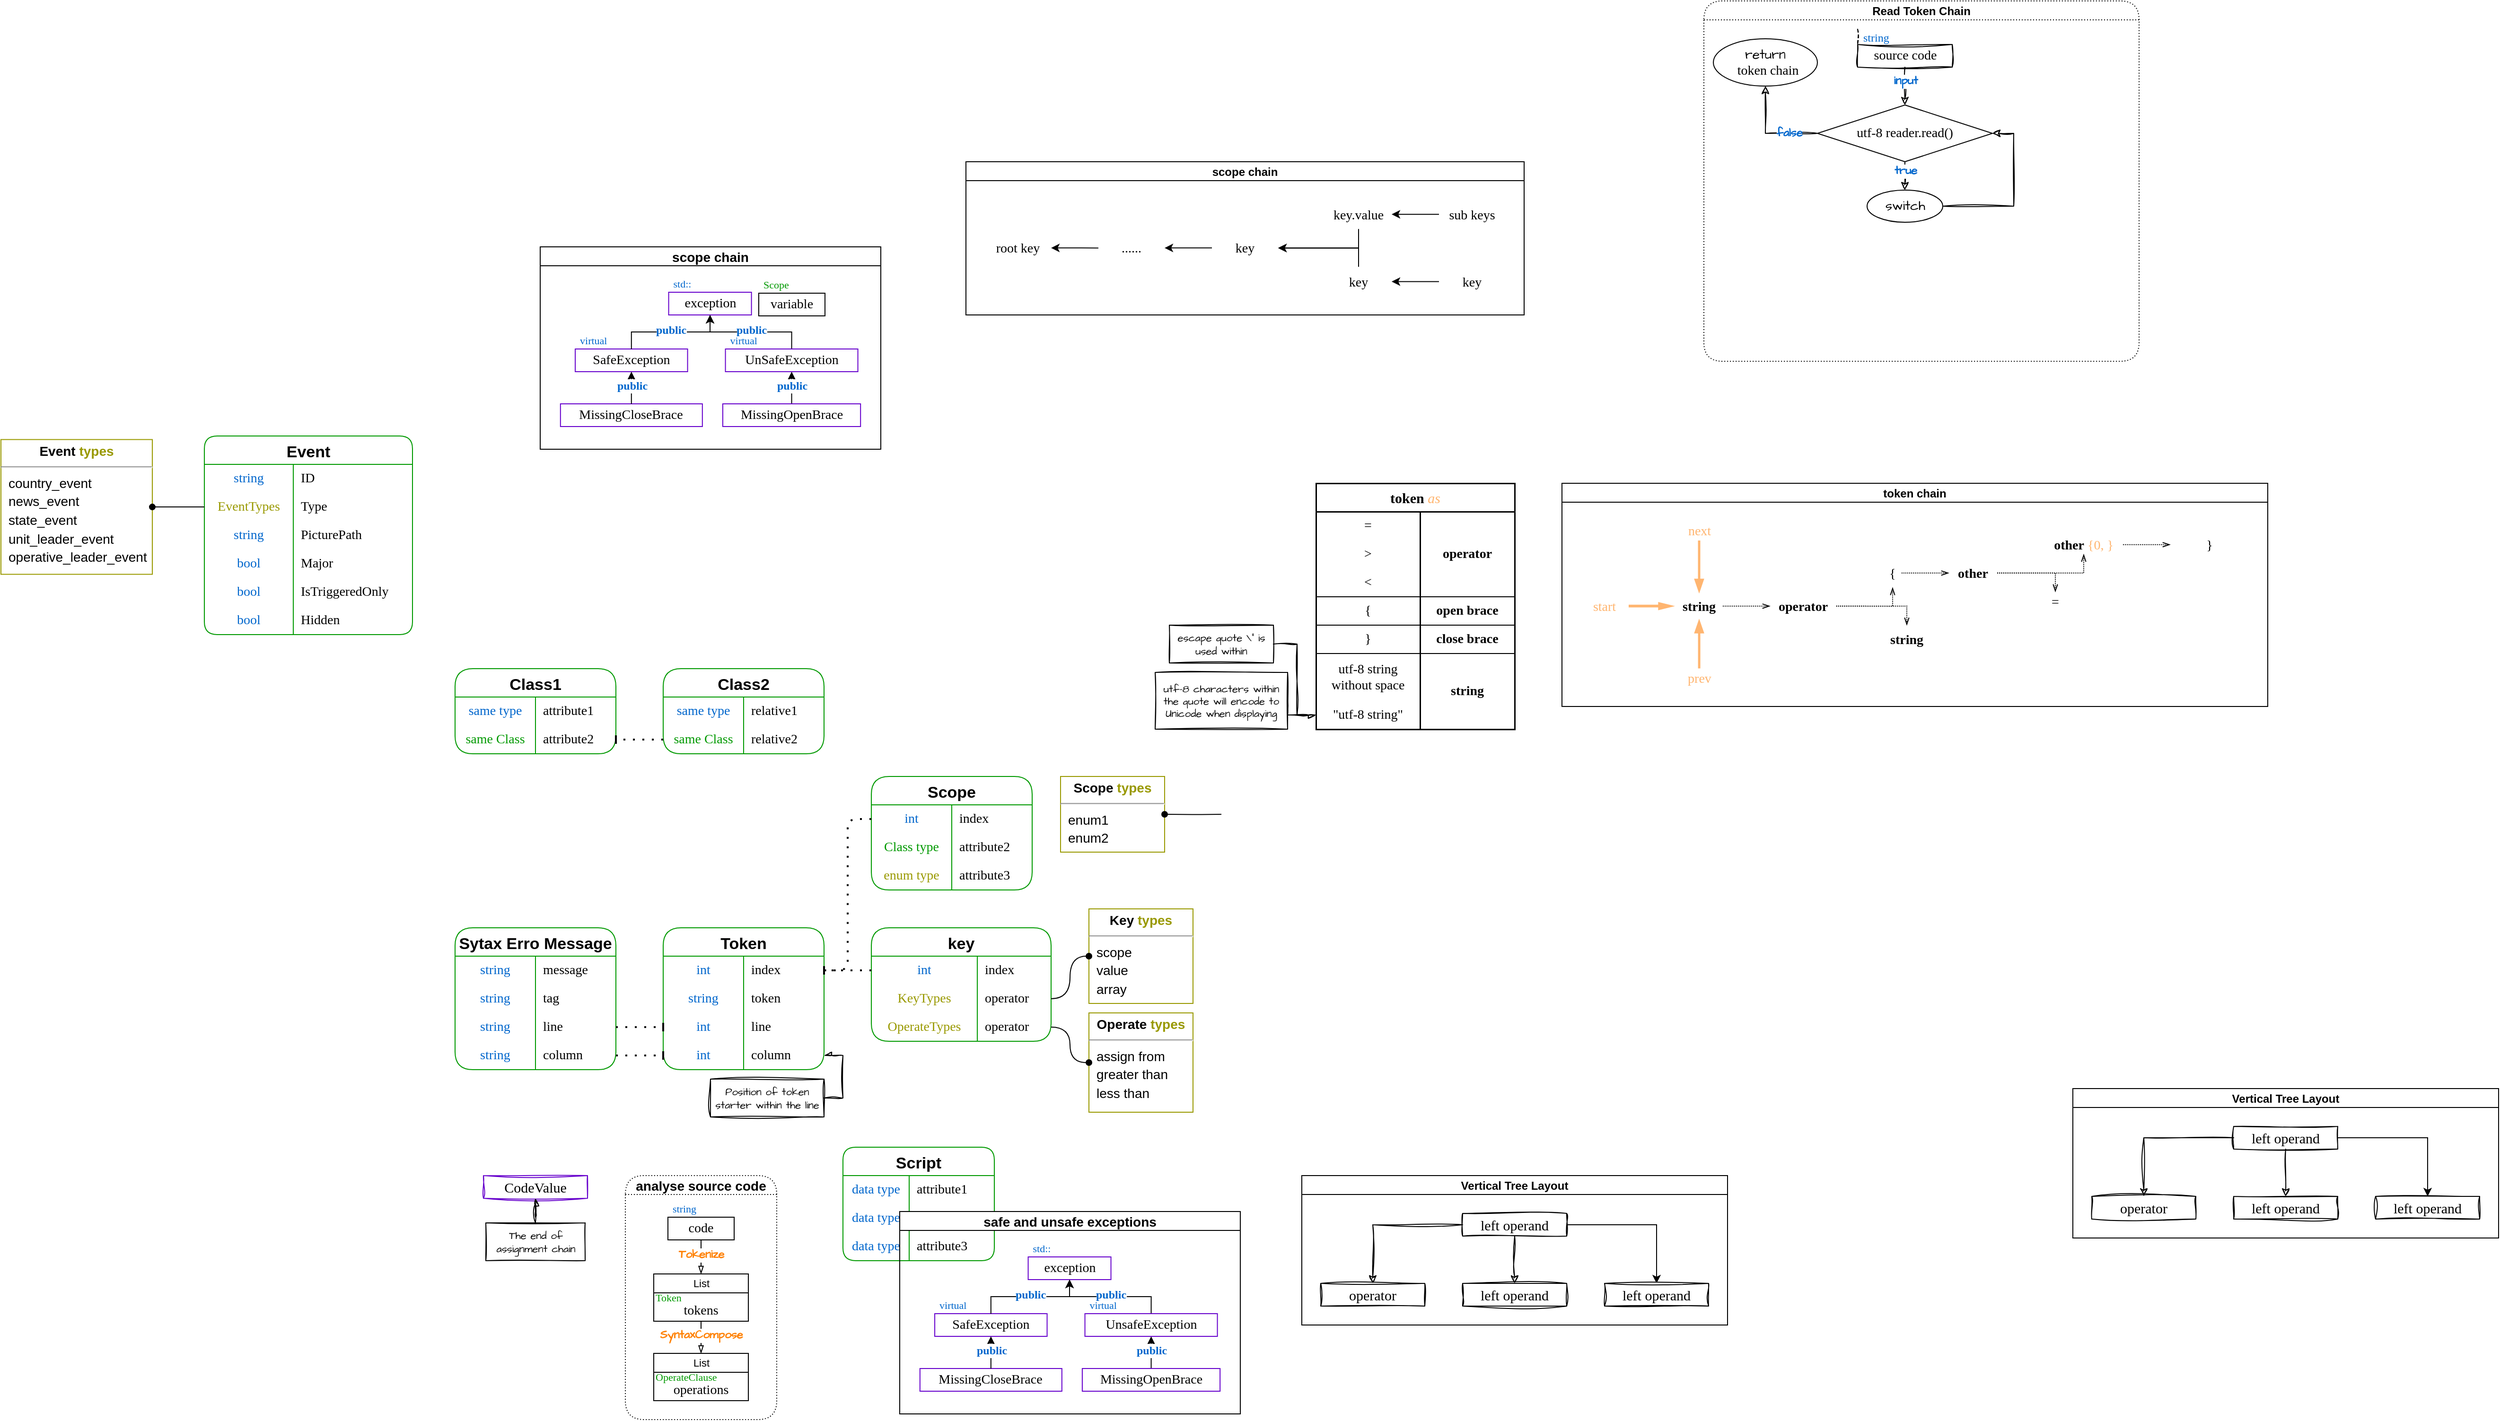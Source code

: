 <mxfile version="21.2.8" type="device">
  <diagram name="页-1" id="Page-1">
    <mxGraphModel dx="2097" dy="1449" grid="1" gridSize="10" guides="1" tooltips="1" connect="1" arrows="1" fold="1" page="1" pageScale="1" pageWidth="1169" pageHeight="827" math="1" shadow="0">
      <root>
        <mxCell id="0" />
        <mxCell id="1" parent="0" />
        <mxCell id="Vjii6AUxURgtL8GIYEIG-1" value="&lt;p style=&quot;border-color: var(--border-color); margin: 4px 0px 0px; text-align: center; font-size: 14px;&quot;&gt;&lt;b style=&quot;border-color: var(--border-color);&quot;&gt;&lt;font style=&quot;border-color: var(--border-color);&quot;&gt;&lt;font style=&quot;border-color: var(--border-color);&quot;&gt;Event&amp;nbsp;&lt;font style=&quot;border-color: var(--border-color);&quot; color=&quot;#999900&quot;&gt;types&lt;/font&gt;&lt;/font&gt;&lt;/font&gt;&lt;/b&gt;&lt;/p&gt;&lt;hr style=&quot;border-color: var(--border-color); font-size: 14px;&quot;&gt;&lt;p style=&quot;border-color: var(--border-color); margin: 0px 0px 0px 8px; line-height: 19.6px; font-size: 14px;&quot;&gt;country_event&lt;br style=&quot;border-color: var(--border-color);&quot;&gt;news_event&lt;br style=&quot;border-color: var(--border-color);&quot;&gt;&lt;span style=&quot;border-color: var(--border-color); background-color: initial;&quot;&gt;state_event&lt;/span&gt;&lt;br style=&quot;border-color: var(--border-color);&quot;&gt;&lt;span style=&quot;border-color: var(--border-color); background-color: initial;&quot;&gt;unit_leader_event&lt;/span&gt;&lt;br style=&quot;border-color: var(--border-color);&quot;&gt;&lt;span style=&quot;border-color: var(--border-color); background-color: initial;&quot;&gt;operative_leader_event&lt;/span&gt;&lt;/p&gt;" style="verticalAlign=top;align=left;overflow=fill;fontSize=12;fontFamily=Helvetica;html=1;whiteSpace=wrap;hachureGap=4;fontSource=https%3A%2F%2Ffonts.googleapis.com%2Fcss%3Ffamily%3DArchitects%2BDaughter;labelBackgroundColor=none;strokeColor=#999900;fillColor=default;" parent="1" vertex="1">
          <mxGeometry x="-320" y="263.75" width="160" height="142.5" as="geometry" />
        </mxCell>
        <mxCell id="Vjii6AUxURgtL8GIYEIG-38" value="Event" style="shape=table;startSize=30;container=1;collapsible=0;childLayout=tableLayout;fixedRows=1;rowLines=0;fontStyle=1;strokeColor=#009900;fontSize=17;hachureGap=4;fontFamily=Helvetica;fontColor=#000000;fontSource=https%3A%2F%2Ffonts.googleapis.com%2Fcss%3Ffamily%3DArchitects%2BDaughter;labelBorderColor=none;rounded=1;verticalAlign=middle;" parent="1" vertex="1">
          <mxGeometry x="-105" y="260" width="220" height="210" as="geometry" />
        </mxCell>
        <mxCell id="Vjii6AUxURgtL8GIYEIG-39" value="" style="shape=tableRow;horizontal=0;startSize=0;swimlaneHead=0;swimlaneBody=0;top=0;left=0;bottom=0;right=0;collapsible=0;dropTarget=0;fillColor=none;points=[[0,0.5],[1,0.5]];portConstraint=eastwest;strokeColor=inherit;fontSize=16;sketch=1;hachureGap=4;jiggle=2;curveFitting=1;fontFamily=Architects Daughter;fontSource=https%3A%2F%2Ffonts.googleapis.com%2Fcss%3Ffamily%3DArchitects%2BDaughter;" parent="Vjii6AUxURgtL8GIYEIG-38" vertex="1">
          <mxGeometry y="30" width="220" height="30" as="geometry" />
        </mxCell>
        <mxCell id="Vjii6AUxURgtL8GIYEIG-40" value="string" style="shape=partialRectangle;html=1;whiteSpace=wrap;connectable=0;fillColor=none;top=0;left=0;bottom=0;right=0;overflow=hidden;pointerEvents=1;strokeColor=inherit;fontSize=14;sketch=1;hachureGap=4;jiggle=2;curveFitting=1;fontFamily=Verdana;fontColor=#0066CC;" parent="Vjii6AUxURgtL8GIYEIG-39" vertex="1">
          <mxGeometry width="94" height="30" as="geometry">
            <mxRectangle width="94" height="30" as="alternateBounds" />
          </mxGeometry>
        </mxCell>
        <mxCell id="Vjii6AUxURgtL8GIYEIG-41" value="ID" style="shape=partialRectangle;html=1;whiteSpace=wrap;connectable=0;fillColor=none;top=0;left=0;bottom=0;right=0;align=left;spacingLeft=6;overflow=hidden;strokeColor=inherit;fontSize=14;sketch=1;hachureGap=4;jiggle=2;curveFitting=1;fontFamily=Verdana;" parent="Vjii6AUxURgtL8GIYEIG-39" vertex="1">
          <mxGeometry x="94" width="126" height="30" as="geometry">
            <mxRectangle width="126" height="30" as="alternateBounds" />
          </mxGeometry>
        </mxCell>
        <mxCell id="Vjii6AUxURgtL8GIYEIG-42" value="" style="shape=tableRow;horizontal=0;startSize=0;swimlaneHead=0;swimlaneBody=0;top=0;left=0;bottom=0;right=0;collapsible=0;dropTarget=0;fillColor=none;points=[[0,0.5],[1,0.5]];portConstraint=eastwest;strokeColor=inherit;fontSize=16;sketch=1;hachureGap=4;jiggle=2;curveFitting=1;fontFamily=Architects Daughter;fontSource=https%3A%2F%2Ffonts.googleapis.com%2Fcss%3Ffamily%3DArchitects%2BDaughter;" parent="Vjii6AUxURgtL8GIYEIG-38" vertex="1">
          <mxGeometry y="60" width="220" height="30" as="geometry" />
        </mxCell>
        <mxCell id="Vjii6AUxURgtL8GIYEIG-43" value="EventTypes" style="shape=partialRectangle;html=1;whiteSpace=wrap;connectable=0;fillColor=none;top=0;left=0;bottom=0;right=0;overflow=hidden;strokeColor=inherit;fontSize=14;sketch=1;hachureGap=4;jiggle=2;curveFitting=1;fontFamily=Verdana;fontColor=#999900;" parent="Vjii6AUxURgtL8GIYEIG-42" vertex="1">
          <mxGeometry width="94" height="30" as="geometry">
            <mxRectangle width="94" height="30" as="alternateBounds" />
          </mxGeometry>
        </mxCell>
        <mxCell id="Vjii6AUxURgtL8GIYEIG-44" value="Type" style="shape=partialRectangle;html=1;whiteSpace=wrap;connectable=0;fillColor=none;top=0;left=0;bottom=0;right=0;align=left;spacingLeft=6;overflow=hidden;strokeColor=inherit;fontSize=14;sketch=1;hachureGap=4;jiggle=2;curveFitting=1;fontFamily=Verdana;" parent="Vjii6AUxURgtL8GIYEIG-42" vertex="1">
          <mxGeometry x="94" width="126" height="30" as="geometry">
            <mxRectangle width="126" height="30" as="alternateBounds" />
          </mxGeometry>
        </mxCell>
        <mxCell id="Vjii6AUxURgtL8GIYEIG-45" value="" style="shape=tableRow;horizontal=0;startSize=0;swimlaneHead=0;swimlaneBody=0;top=0;left=0;bottom=0;right=0;collapsible=0;dropTarget=0;fillColor=none;points=[[0,0.5],[1,0.5]];portConstraint=eastwest;strokeColor=inherit;fontSize=16;sketch=1;hachureGap=4;jiggle=2;curveFitting=1;fontFamily=Architects Daughter;fontSource=https%3A%2F%2Ffonts.googleapis.com%2Fcss%3Ffamily%3DArchitects%2BDaughter;" parent="Vjii6AUxURgtL8GIYEIG-38" vertex="1">
          <mxGeometry y="90" width="220" height="30" as="geometry" />
        </mxCell>
        <mxCell id="Vjii6AUxURgtL8GIYEIG-46" value="string" style="shape=partialRectangle;html=1;whiteSpace=wrap;connectable=0;fillColor=none;top=0;left=0;bottom=0;right=0;overflow=hidden;strokeColor=inherit;fontSize=14;sketch=1;hachureGap=4;jiggle=2;curveFitting=1;fontFamily=Verdana;fontColor=#0066CC;" parent="Vjii6AUxURgtL8GIYEIG-45" vertex="1">
          <mxGeometry width="94" height="30" as="geometry">
            <mxRectangle width="94" height="30" as="alternateBounds" />
          </mxGeometry>
        </mxCell>
        <mxCell id="Vjii6AUxURgtL8GIYEIG-47" value="PicturePath" style="shape=partialRectangle;html=1;whiteSpace=wrap;connectable=0;fillColor=none;top=0;left=0;bottom=0;right=0;align=left;spacingLeft=6;overflow=hidden;strokeColor=inherit;fontSize=14;sketch=1;hachureGap=4;jiggle=2;curveFitting=1;fontFamily=Verdana;" parent="Vjii6AUxURgtL8GIYEIG-45" vertex="1">
          <mxGeometry x="94" width="126" height="30" as="geometry">
            <mxRectangle width="126" height="30" as="alternateBounds" />
          </mxGeometry>
        </mxCell>
        <mxCell id="Vjii6AUxURgtL8GIYEIG-65" value="" style="shape=tableRow;horizontal=0;startSize=0;swimlaneHead=0;swimlaneBody=0;top=0;left=0;bottom=0;right=0;collapsible=0;dropTarget=0;fillColor=none;points=[[0,0.5],[1,0.5]];portConstraint=eastwest;strokeColor=inherit;fontSize=16;sketch=1;hachureGap=4;jiggle=2;curveFitting=1;fontFamily=Architects Daughter;fontSource=https%3A%2F%2Ffonts.googleapis.com%2Fcss%3Ffamily%3DArchitects%2BDaughter;" parent="Vjii6AUxURgtL8GIYEIG-38" vertex="1">
          <mxGeometry y="120" width="220" height="30" as="geometry" />
        </mxCell>
        <mxCell id="Vjii6AUxURgtL8GIYEIG-66" value="bool" style="shape=partialRectangle;html=1;whiteSpace=wrap;connectable=0;fillColor=none;top=0;left=0;bottom=0;right=0;overflow=hidden;strokeColor=inherit;fontSize=14;sketch=1;hachureGap=4;jiggle=2;curveFitting=1;fontFamily=Verdana;fontColor=#0066CC;" parent="Vjii6AUxURgtL8GIYEIG-65" vertex="1">
          <mxGeometry width="94" height="30" as="geometry">
            <mxRectangle width="94" height="30" as="alternateBounds" />
          </mxGeometry>
        </mxCell>
        <mxCell id="Vjii6AUxURgtL8GIYEIG-67" value="Major" style="shape=partialRectangle;html=1;whiteSpace=wrap;connectable=0;fillColor=none;top=0;left=0;bottom=0;right=0;align=left;spacingLeft=6;overflow=hidden;strokeColor=inherit;fontSize=14;sketch=1;hachureGap=4;jiggle=2;curveFitting=1;fontFamily=Verdana;" parent="Vjii6AUxURgtL8GIYEIG-65" vertex="1">
          <mxGeometry x="94" width="126" height="30" as="geometry">
            <mxRectangle width="126" height="30" as="alternateBounds" />
          </mxGeometry>
        </mxCell>
        <mxCell id="Vjii6AUxURgtL8GIYEIG-61" value="" style="shape=tableRow;horizontal=0;startSize=0;swimlaneHead=0;swimlaneBody=0;top=0;left=0;bottom=0;right=0;collapsible=0;dropTarget=0;fillColor=none;points=[[0,0.5],[1,0.5]];portConstraint=eastwest;strokeColor=inherit;fontSize=16;sketch=1;hachureGap=4;jiggle=2;curveFitting=1;fontFamily=Architects Daughter;fontSource=https%3A%2F%2Ffonts.googleapis.com%2Fcss%3Ffamily%3DArchitects%2BDaughter;" parent="Vjii6AUxURgtL8GIYEIG-38" vertex="1">
          <mxGeometry y="150" width="220" height="30" as="geometry" />
        </mxCell>
        <mxCell id="Vjii6AUxURgtL8GIYEIG-62" value="bool" style="shape=partialRectangle;html=1;whiteSpace=wrap;connectable=0;fillColor=none;top=0;left=0;bottom=0;right=0;overflow=hidden;strokeColor=inherit;fontSize=14;sketch=1;hachureGap=4;jiggle=2;curveFitting=1;fontFamily=Verdana;fontColor=#0066CC;" parent="Vjii6AUxURgtL8GIYEIG-61" vertex="1">
          <mxGeometry width="94" height="30" as="geometry">
            <mxRectangle width="94" height="30" as="alternateBounds" />
          </mxGeometry>
        </mxCell>
        <mxCell id="Vjii6AUxURgtL8GIYEIG-63" value="IsTriggeredOnly" style="shape=partialRectangle;html=1;whiteSpace=wrap;connectable=0;fillColor=none;top=0;left=0;bottom=0;right=0;align=left;spacingLeft=6;overflow=hidden;strokeColor=inherit;fontSize=14;sketch=1;hachureGap=4;jiggle=2;curveFitting=1;fontFamily=Verdana;" parent="Vjii6AUxURgtL8GIYEIG-61" vertex="1">
          <mxGeometry x="94" width="126" height="30" as="geometry">
            <mxRectangle width="126" height="30" as="alternateBounds" />
          </mxGeometry>
        </mxCell>
        <mxCell id="Vjii6AUxURgtL8GIYEIG-86" value="" style="shape=tableRow;horizontal=0;startSize=0;swimlaneHead=0;swimlaneBody=0;top=0;left=0;bottom=0;right=0;collapsible=0;dropTarget=0;fillColor=none;points=[[0,0.5],[1,0.5]];portConstraint=eastwest;strokeColor=inherit;fontSize=16;sketch=1;hachureGap=4;jiggle=2;curveFitting=1;fontFamily=Architects Daughter;fontSource=https%3A%2F%2Ffonts.googleapis.com%2Fcss%3Ffamily%3DArchitects%2BDaughter;" parent="Vjii6AUxURgtL8GIYEIG-38" vertex="1">
          <mxGeometry y="180" width="220" height="30" as="geometry" />
        </mxCell>
        <mxCell id="Vjii6AUxURgtL8GIYEIG-87" value="bool" style="shape=partialRectangle;html=1;whiteSpace=wrap;connectable=0;fillColor=none;top=0;left=0;bottom=0;right=0;overflow=hidden;strokeColor=inherit;fontSize=14;sketch=1;hachureGap=4;jiggle=2;curveFitting=1;fontFamily=Verdana;fontColor=#0066CC;" parent="Vjii6AUxURgtL8GIYEIG-86" vertex="1">
          <mxGeometry width="94" height="30" as="geometry">
            <mxRectangle width="94" height="30" as="alternateBounds" />
          </mxGeometry>
        </mxCell>
        <mxCell id="Vjii6AUxURgtL8GIYEIG-88" value="Hidden" style="shape=partialRectangle;html=1;whiteSpace=wrap;connectable=0;fillColor=none;top=0;left=0;bottom=0;right=0;align=left;spacingLeft=6;overflow=hidden;strokeColor=inherit;fontSize=14;sketch=1;hachureGap=4;jiggle=2;curveFitting=1;fontFamily=Verdana;" parent="Vjii6AUxURgtL8GIYEIG-86" vertex="1">
          <mxGeometry x="94" width="126" height="30" as="geometry">
            <mxRectangle width="126" height="30" as="alternateBounds" />
          </mxGeometry>
        </mxCell>
        <mxCell id="Vjii6AUxURgtL8GIYEIG-64" style="edgeStyle=orthogonalEdgeStyle;rounded=1;hachureGap=4;orthogonalLoop=1;jettySize=auto;html=1;fontFamily=Helvetica;fontSource=https%3A%2F%2Ffonts.googleapis.com%2Fcss%3Ffamily%3DArchitects%2BDaughter;fontSize=11;labelBackgroundColor=none;endArrow=oval;endFill=1;startArrow=none;startFill=0;curved=1;" parent="1" source="Vjii6AUxURgtL8GIYEIG-42" target="Vjii6AUxURgtL8GIYEIG-1" edge="1">
          <mxGeometry relative="1" as="geometry" />
        </mxCell>
        <mxCell id="Vjii6AUxURgtL8GIYEIG-114" value="Script" style="shape=table;startSize=30;container=1;collapsible=0;childLayout=tableLayout;fixedRows=1;rowLines=0;fontStyle=1;strokeColor=#009900;fontSize=17;hachureGap=4;fontFamily=Helvetica;fontColor=#000000;fontSource=https%3A%2F%2Ffonts.googleapis.com%2Fcss%3Ffamily%3DArchitects%2BDaughter;labelBorderColor=none;rounded=1;swimlaneLine=1;verticalAlign=middle;" parent="1" vertex="1">
          <mxGeometry x="570" y="1012" width="160" height="120" as="geometry" />
        </mxCell>
        <mxCell id="Vjii6AUxURgtL8GIYEIG-115" value="" style="shape=tableRow;horizontal=0;startSize=0;swimlaneHead=0;swimlaneBody=0;top=0;left=0;bottom=0;right=0;collapsible=0;dropTarget=0;fillColor=none;points=[[0,0.5],[1,0.5]];portConstraint=eastwest;strokeColor=inherit;fontSize=16;sketch=1;hachureGap=4;jiggle=2;curveFitting=1;fontFamily=Architects Daughter;fontSource=https%3A%2F%2Ffonts.googleapis.com%2Fcss%3Ffamily%3DArchitects%2BDaughter;" parent="Vjii6AUxURgtL8GIYEIG-114" vertex="1">
          <mxGeometry y="30" width="160" height="30" as="geometry" />
        </mxCell>
        <mxCell id="Vjii6AUxURgtL8GIYEIG-116" value="data type" style="shape=partialRectangle;html=1;whiteSpace=wrap;connectable=0;fillColor=none;top=0;left=0;bottom=0;right=0;overflow=hidden;pointerEvents=1;strokeColor=inherit;fontSize=14;sketch=1;hachureGap=4;jiggle=2;curveFitting=1;fontFamily=Verdana;fontColor=#0066CC;fontSource=https%3A%2F%2Ffonts.googleapis.com%2Fcss%3Ffamily%3DArchitects%2BDaughter;" parent="Vjii6AUxURgtL8GIYEIG-115" vertex="1">
          <mxGeometry width="70" height="30" as="geometry">
            <mxRectangle width="70" height="30" as="alternateBounds" />
          </mxGeometry>
        </mxCell>
        <mxCell id="Vjii6AUxURgtL8GIYEIG-117" value="attribute1" style="shape=partialRectangle;html=1;whiteSpace=wrap;connectable=0;fillColor=none;top=0;left=0;bottom=0;right=0;align=left;spacingLeft=6;overflow=hidden;strokeColor=inherit;fontSize=14;sketch=1;hachureGap=4;jiggle=2;curveFitting=1;fontFamily=Verdana;fontSource=https%3A%2F%2Ffonts.googleapis.com%2Fcss%3Ffamily%3DArchitects%2BDaughter;" parent="Vjii6AUxURgtL8GIYEIG-115" vertex="1">
          <mxGeometry x="70" width="90" height="30" as="geometry">
            <mxRectangle width="90" height="30" as="alternateBounds" />
          </mxGeometry>
        </mxCell>
        <mxCell id="Vjii6AUxURgtL8GIYEIG-118" value="" style="shape=tableRow;horizontal=0;startSize=0;swimlaneHead=0;swimlaneBody=0;top=0;left=0;bottom=0;right=0;collapsible=0;dropTarget=0;fillColor=none;points=[[0,0.5],[1,0.5]];portConstraint=eastwest;strokeColor=inherit;fontSize=16;sketch=1;hachureGap=4;jiggle=2;curveFitting=1;fontFamily=Architects Daughter;fontSource=https%3A%2F%2Ffonts.googleapis.com%2Fcss%3Ffamily%3DArchitects%2BDaughter;" parent="Vjii6AUxURgtL8GIYEIG-114" vertex="1">
          <mxGeometry y="60" width="160" height="30" as="geometry" />
        </mxCell>
        <mxCell id="Vjii6AUxURgtL8GIYEIG-119" value="data type" style="shape=partialRectangle;html=1;whiteSpace=wrap;connectable=0;fillColor=none;top=0;left=0;bottom=0;right=0;overflow=hidden;strokeColor=inherit;fontSize=14;sketch=1;hachureGap=4;jiggle=2;curveFitting=1;fontFamily=Verdana;fontColor=#0066CC;fontSource=https%3A%2F%2Ffonts.googleapis.com%2Fcss%3Ffamily%3DArchitects%2BDaughter;" parent="Vjii6AUxURgtL8GIYEIG-118" vertex="1">
          <mxGeometry width="70" height="30" as="geometry">
            <mxRectangle width="70" height="30" as="alternateBounds" />
          </mxGeometry>
        </mxCell>
        <mxCell id="Vjii6AUxURgtL8GIYEIG-120" value="attribute2" style="shape=partialRectangle;html=1;whiteSpace=wrap;connectable=0;fillColor=none;top=0;left=0;bottom=0;right=0;align=left;spacingLeft=6;overflow=hidden;strokeColor=inherit;fontSize=14;sketch=1;hachureGap=4;jiggle=2;curveFitting=1;fontFamily=Verdana;fontSource=https%3A%2F%2Ffonts.googleapis.com%2Fcss%3Ffamily%3DArchitects%2BDaughter;" parent="Vjii6AUxURgtL8GIYEIG-118" vertex="1">
          <mxGeometry x="70" width="90" height="30" as="geometry">
            <mxRectangle width="90" height="30" as="alternateBounds" />
          </mxGeometry>
        </mxCell>
        <mxCell id="Vjii6AUxURgtL8GIYEIG-121" value="" style="shape=tableRow;horizontal=0;startSize=0;swimlaneHead=0;swimlaneBody=0;top=0;left=0;bottom=0;right=0;collapsible=0;dropTarget=0;fillColor=none;points=[[0,0.5],[1,0.5]];portConstraint=eastwest;strokeColor=inherit;fontSize=16;sketch=1;hachureGap=4;jiggle=2;curveFitting=1;fontFamily=Architects Daughter;fontSource=https%3A%2F%2Ffonts.googleapis.com%2Fcss%3Ffamily%3DArchitects%2BDaughter;" parent="Vjii6AUxURgtL8GIYEIG-114" vertex="1">
          <mxGeometry y="90" width="160" height="30" as="geometry" />
        </mxCell>
        <mxCell id="Vjii6AUxURgtL8GIYEIG-122" value="data type" style="shape=partialRectangle;html=1;whiteSpace=wrap;connectable=0;fillColor=none;top=0;left=0;bottom=0;right=0;overflow=hidden;strokeColor=inherit;fontSize=14;sketch=1;hachureGap=4;jiggle=2;curveFitting=1;fontFamily=Verdana;fontColor=#0066CC;fontSource=https%3A%2F%2Ffonts.googleapis.com%2Fcss%3Ffamily%3DArchitects%2BDaughter;" parent="Vjii6AUxURgtL8GIYEIG-121" vertex="1">
          <mxGeometry width="70" height="30" as="geometry">
            <mxRectangle width="70" height="30" as="alternateBounds" />
          </mxGeometry>
        </mxCell>
        <mxCell id="Vjii6AUxURgtL8GIYEIG-123" value="attribute3" style="shape=partialRectangle;html=1;whiteSpace=wrap;connectable=0;fillColor=none;top=0;left=0;bottom=0;right=0;align=left;spacingLeft=6;overflow=hidden;strokeColor=inherit;fontSize=14;sketch=1;hachureGap=4;jiggle=2;curveFitting=1;fontFamily=Verdana;fontSource=https%3A%2F%2Ffonts.googleapis.com%2Fcss%3Ffamily%3DArchitects%2BDaughter;" parent="Vjii6AUxURgtL8GIYEIG-121" vertex="1">
          <mxGeometry x="70" width="90" height="30" as="geometry">
            <mxRectangle width="90" height="30" as="alternateBounds" />
          </mxGeometry>
        </mxCell>
        <mxCell id="4ylQi8chV3VAhu0jrpGG-318" value="CodeValue" style="whiteSpace=wrap;html=1;align=center;sketch=1;hachureGap=4;jiggle=2;curveFitting=1;fontFamily=Verdana;fontSize=15;strokeColor=#6600CC;fontSource=https%3A%2F%2Ffonts.googleapis.com%2Fcss%3Ffamily%3DArchitects%2BDaughter;" parent="1" vertex="1">
          <mxGeometry x="190" y="1042" width="110" height="24" as="geometry" />
        </mxCell>
        <mxCell id="4ylQi8chV3VAhu0jrpGG-319" value="The end of assignment chain" style="shape=note;size=0;whiteSpace=wrap;html=1;sketch=1;hachureGap=4;jiggle=1;curveFitting=1;fontFamily=Architects Daughter;fontSource=https%3A%2F%2Ffonts.googleapis.com%2Fcss%3Ffamily%3DArchitects%2BDaughter;fontSize=11;align=center;" parent="1" vertex="1">
          <mxGeometry x="192.5" y="1092" width="105" height="40" as="geometry" />
        </mxCell>
        <mxCell id="4ylQi8chV3VAhu0jrpGG-320" style="edgeStyle=orthogonalEdgeStyle;rounded=0;sketch=1;hachureGap=4;jiggle=2;curveFitting=1;orthogonalLoop=1;jettySize=auto;html=1;fontFamily=Architects Daughter;fontSource=https%3A%2F%2Ffonts.googleapis.com%2Fcss%3Ffamily%3DArchitects%2BDaughter;fontSize=16;endArrow=none;endFill=0;startArrow=async;startFill=0;" parent="1" source="4ylQi8chV3VAhu0jrpGG-318" target="4ylQi8chV3VAhu0jrpGG-319" edge="1">
          <mxGeometry relative="1" as="geometry">
            <mxPoint x="410" y="1082" as="sourcePoint" />
            <mxPoint x="440" y="1137" as="targetPoint" />
          </mxGeometry>
        </mxCell>
        <mxCell id="4ylQi8chV3VAhu0jrpGG-406" value="Vertical Tree Layout" style="swimlane;startSize=20;horizontal=1;childLayout=treeLayout;horizontalTree=0;resizable=0;containerType=tree;fontSize=12;hachureGap=4;fontFamily=Helvetica;fontSource=https%3A%2F%2Ffonts.googleapis.com%2Fcss%3Ffamily%3DArchitects%2BDaughter;rounded=0;arcSize=50;" parent="1" vertex="1">
          <mxGeometry x="1870" y="950" width="450" height="158" as="geometry" />
        </mxCell>
        <mxCell id="4ylQi8chV3VAhu0jrpGG-412" value="left operand" style="whiteSpace=wrap;html=1;align=center;sketch=1;hachureGap=4;jiggle=2;curveFitting=1;fontFamily=Verdana;fontSize=15;fontSource=https%3A%2F%2Ffonts.googleapis.com%2Fcss%3Ffamily%3DArchitects%2BDaughter;" parent="4ylQi8chV3VAhu0jrpGG-406" vertex="1">
          <mxGeometry x="170" y="40" width="110" height="24" as="geometry" />
        </mxCell>
        <mxCell id="4ylQi8chV3VAhu0jrpGG-413" value="" style="edgeStyle=orthogonalEdgeStyle;rounded=0;sketch=1;hachureGap=4;jiggle=2;curveFitting=1;orthogonalLoop=1;jettySize=auto;html=1;" parent="4ylQi8chV3VAhu0jrpGG-406" source="4ylQi8chV3VAhu0jrpGG-412" target="4ylQi8chV3VAhu0jrpGG-414" edge="1">
          <mxGeometry relative="1" as="geometry" />
        </mxCell>
        <mxCell id="4ylQi8chV3VAhu0jrpGG-414" value="operator" style="whiteSpace=wrap;html=1;align=center;sketch=1;hachureGap=4;jiggle=2;curveFitting=1;fontFamily=Verdana;fontSize=15;fontSource=https%3A%2F%2Ffonts.googleapis.com%2Fcss%3Ffamily%3DArchitects%2BDaughter;" parent="4ylQi8chV3VAhu0jrpGG-406" vertex="1">
          <mxGeometry x="20" y="114" width="110" height="24" as="geometry" />
        </mxCell>
        <mxCell id="4ylQi8chV3VAhu0jrpGG-415" value="" style="edgeStyle=orthogonalEdgeStyle;rounded=0;sketch=1;hachureGap=4;jiggle=2;curveFitting=1;orthogonalLoop=1;jettySize=auto;html=1;" parent="4ylQi8chV3VAhu0jrpGG-406" source="4ylQi8chV3VAhu0jrpGG-412" target="4ylQi8chV3VAhu0jrpGG-416" edge="1">
          <mxGeometry relative="1" as="geometry" />
        </mxCell>
        <mxCell id="4ylQi8chV3VAhu0jrpGG-416" value="left operand" style="whiteSpace=wrap;html=1;align=center;sketch=1;hachureGap=4;jiggle=2;curveFitting=1;fontFamily=Verdana;fontSize=15;fontSource=https%3A%2F%2Ffonts.googleapis.com%2Fcss%3Ffamily%3DArchitects%2BDaughter;" parent="4ylQi8chV3VAhu0jrpGG-406" vertex="1">
          <mxGeometry x="170" y="114" width="110" height="24" as="geometry" />
        </mxCell>
        <mxCell id="a0WJ-egqFYVlKW1pb-v4-191" value="" style="edgeStyle=orthogonalEdgeStyle;rounded=0;orthogonalLoop=1;jettySize=auto;html=1;" parent="4ylQi8chV3VAhu0jrpGG-406" source="4ylQi8chV3VAhu0jrpGG-412" target="a0WJ-egqFYVlKW1pb-v4-192" edge="1">
          <mxGeometry relative="1" as="geometry" />
        </mxCell>
        <mxCell id="a0WJ-egqFYVlKW1pb-v4-192" value="left operand" style="whiteSpace=wrap;html=1;align=center;sketch=1;hachureGap=4;jiggle=2;curveFitting=1;fontFamily=Verdana;fontSize=15;fontSource=https%3A%2F%2Ffonts.googleapis.com%2Fcss%3Ffamily%3DArchitects%2BDaughter;" parent="4ylQi8chV3VAhu0jrpGG-406" vertex="1">
          <mxGeometry x="320" y="114" width="110" height="24" as="geometry" />
        </mxCell>
        <mxCell id="4ylQi8chV3VAhu0jrpGG-456" value="Read Token Chain" style="swimlane;hachureGap=4;fontFamily=Helvetica;fontSource=https%3A%2F%2Ffonts.googleapis.com%2Fcss%3Ffamily%3DArchitects%2BDaughter;fontSize=12;collapsible=0;startSize=20;rounded=1;arcSize=50;dashed=1;dashPattern=1 2;" parent="1" vertex="1">
          <mxGeometry x="1480" y="-200" width="460" height="381" as="geometry" />
        </mxCell>
        <mxCell id="4ylQi8chV3VAhu0jrpGG-477" value="" style="group;sketch=1;hachureGap=4;jiggle=2;curveFitting=1;fontFamily=Architects Daughter;fontSource=https%3A%2F%2Ffonts.googleapis.com%2Fcss%3Ffamily%3DArchitects%2BDaughter;fontSize=20;" parent="4ylQi8chV3VAhu0jrpGG-456" vertex="1" connectable="0">
          <mxGeometry x="162.5" y="30" width="100" height="40" as="geometry" />
        </mxCell>
        <mxCell id="4ylQi8chV3VAhu0jrpGG-478" value="source code" style="whiteSpace=wrap;html=1;align=center;sketch=1;hachureGap=4;jiggle=2;curveFitting=1;fontFamily=Verdana;fontSize=14;fontSource=https%3A%2F%2Ffonts.googleapis.com%2Fcss%3Ffamily%3DArchitects%2BDaughter;" parent="4ylQi8chV3VAhu0jrpGG-477" vertex="1">
          <mxGeometry y="16" width="100" height="24" as="geometry" />
        </mxCell>
        <mxCell id="4ylQi8chV3VAhu0jrpGG-479" value="string" style="shape=partialRectangle;fillColor=none;align=left;verticalAlign=middle;strokeColor=none;spacingLeft=4;rotatable=0;points=[[0,0.5],[1,0.5]];portConstraint=eastwest;dropTarget=0;hachureGap=4;fontFamily=Comic Sans MS;fontSize=12;fontColor=#0066CC;gradientColor=none;spacingRight=4;horizontal=1;sketch=1;curveFitting=1;jiggle=2;fontSource=https%3A%2F%2Ffonts.googleapis.com%2Fcss%3Ffamily%3DArchitects%2BDaughter;" parent="4ylQi8chV3VAhu0jrpGG-477" vertex="1">
          <mxGeometry width="54.838" height="16" as="geometry" />
        </mxCell>
        <mxCell id="4ylQi8chV3VAhu0jrpGG-480" value="" style="shape=partialRectangle;top=0;left=0;bottom=0;fillColor=none;stokeWidth=1;dashed=1;align=left;verticalAlign=middle;spacingLeft=4;spacingRight=4;overflow=hidden;rotatable=0;points=[];portConstraint=eastwest;part=1;sketch=1;hachureGap=4;jiggle=2;curveFitting=1;fontFamily=Architects Daughter;fontSource=https%3A%2F%2Ffonts.googleapis.com%2Fcss%3Ffamily%3DArchitects%2BDaughter;fontSize=20;" parent="4ylQi8chV3VAhu0jrpGG-479" vertex="1" connectable="0">
          <mxGeometry x="-6.452" width="6.452" height="16" as="geometry" />
        </mxCell>
        <mxCell id="4ylQi8chV3VAhu0jrpGG-475" value="" style="endArrow=classic;html=1;rounded=0;hachureGap=4;fontFamily=Architects Daughter;fontSource=https%3A%2F%2Ffonts.googleapis.com%2Fcss%3Ffamily%3DArchitects%2BDaughter;fontSize=16;exitX=0.5;exitY=1;exitDx=0;exitDy=0;sketch=1;curveFitting=1;jiggle=2;edgeStyle=orthogonalEdgeStyle;" parent="4ylQi8chV3VAhu0jrpGG-456" source="4ylQi8chV3VAhu0jrpGG-478" target="4ylQi8chV3VAhu0jrpGG-545" edge="1">
          <mxGeometry relative="1" as="geometry">
            <mxPoint x="189.5" y="80" as="sourcePoint" />
            <mxPoint x="223.589" y="100.0" as="targetPoint" />
          </mxGeometry>
        </mxCell>
        <mxCell id="4ylQi8chV3VAhu0jrpGG-476" value="&lt;font color=&quot;#0066cc&quot; style=&quot;font-size: 12px;&quot;&gt;&lt;b&gt;input&lt;/b&gt;&lt;/font&gt;" style="edgeLabel;resizable=0;html=1;align=center;verticalAlign=middle;sketch=1;hachureGap=4;jiggle=2;curveFitting=1;fontFamily=Architects Daughter;fontSize=12;horizontal=1;labelBackgroundColor=default;fontColor=#FF8000;fontSource=https%3A%2F%2Ffonts.googleapis.com%2Fcss%3Ffamily%3DArchitects%2BDaughter;" parent="4ylQi8chV3VAhu0jrpGG-475" connectable="0" vertex="1">
          <mxGeometry relative="1" as="geometry">
            <mxPoint y="-5" as="offset" />
          </mxGeometry>
        </mxCell>
        <mxCell id="4ylQi8chV3VAhu0jrpGG-545" value="&lt;font face=&quot;Comic Sans MS&quot; style=&quot;font-size: 14px;&quot;&gt;utf-8 reader.read()&lt;/font&gt;" style="rhombus;whiteSpace=wrap;html=1;hachureGap=4;fontFamily=Architects Daughter;fontSource=https%3A%2F%2Ffonts.googleapis.com%2Fcss%3Ffamily%3DArchitects%2BDaughter;fontSize=14;" parent="4ylQi8chV3VAhu0jrpGG-456" vertex="1">
          <mxGeometry x="120" y="110" width="185" height="60" as="geometry" />
        </mxCell>
        <mxCell id="4ylQi8chV3VAhu0jrpGG-551" value="" style="endArrow=classic;html=1;rounded=0;hachureGap=4;fontFamily=Architects Daughter;fontSource=https%3A%2F%2Ffonts.googleapis.com%2Fcss%3Ffamily%3DArchitects%2BDaughter;fontSize=16;exitX=0;exitY=0.5;exitDx=0;exitDy=0;sketch=1;curveFitting=1;jiggle=2;entryX=0.5;entryY=1;entryDx=0;entryDy=0;edgeStyle=orthogonalEdgeStyle;" parent="4ylQi8chV3VAhu0jrpGG-456" source="4ylQi8chV3VAhu0jrpGG-545" target="4ylQi8chV3VAhu0jrpGG-553" edge="1">
          <mxGeometry relative="1" as="geometry">
            <mxPoint x="50" y="140" as="sourcePoint" />
            <mxPoint x="40" y="140" as="targetPoint" />
          </mxGeometry>
        </mxCell>
        <mxCell id="4ylQi8chV3VAhu0jrpGG-552" value="&lt;font color=&quot;#0066cc&quot;&gt;&lt;b&gt;false&lt;/b&gt;&lt;/font&gt;" style="edgeLabel;resizable=0;html=1;align=center;verticalAlign=middle;sketch=1;hachureGap=4;jiggle=2;curveFitting=1;fontFamily=Architects Daughter;fontSize=12;horizontal=1;labelBackgroundColor=default;fontColor=#FF8000;fontSource=https%3A%2F%2Ffonts.googleapis.com%2Fcss%3Ffamily%3DArchitects%2BDaughter;" parent="4ylQi8chV3VAhu0jrpGG-551" connectable="0" vertex="1">
          <mxGeometry relative="1" as="geometry">
            <mxPoint x="22" as="offset" />
          </mxGeometry>
        </mxCell>
        <mxCell id="4ylQi8chV3VAhu0jrpGG-553" value="return&lt;br style=&quot;font-size: 14px;&quot;&gt;&amp;nbsp;&lt;font face=&quot;Verdana&quot; style=&quot;font-size: 14px;&quot;&gt;token chain&lt;/font&gt;" style="ellipse;whiteSpace=wrap;html=1;hachureGap=4;fontFamily=Architects Daughter;fontSource=https%3A%2F%2Ffonts.googleapis.com%2Fcss%3Ffamily%3DArchitects%2BDaughter;fontSize=14;verticalAlign=middle;" parent="4ylQi8chV3VAhu0jrpGG-456" vertex="1">
          <mxGeometry x="10" y="40" width="110" height="50" as="geometry" />
        </mxCell>
        <mxCell id="4ylQi8chV3VAhu0jrpGG-548" value="" style="endArrow=classic;html=1;rounded=0;hachureGap=4;fontFamily=Architects Daughter;fontSource=https%3A%2F%2Ffonts.googleapis.com%2Fcss%3Ffamily%3DArchitects%2BDaughter;fontSize=16;exitX=0.5;exitY=1;exitDx=0;exitDy=0;sketch=1;curveFitting=1;jiggle=2;edgeStyle=orthogonalEdgeStyle;" parent="4ylQi8chV3VAhu0jrpGG-456" source="4ylQi8chV3VAhu0jrpGG-545" target="4ylQi8chV3VAhu0jrpGG-556" edge="1">
          <mxGeometry relative="1" as="geometry">
            <mxPoint x="212.21" y="185" as="sourcePoint" />
            <mxPoint x="212.21" y="225" as="targetPoint" />
          </mxGeometry>
        </mxCell>
        <mxCell id="4ylQi8chV3VAhu0jrpGG-549" value="&lt;font color=&quot;#0066cc&quot; style=&quot;font-size: 12px;&quot;&gt;&lt;b&gt;true&lt;/b&gt;&lt;/font&gt;" style="edgeLabel;resizable=0;html=1;align=center;verticalAlign=middle;sketch=1;hachureGap=4;jiggle=2;curveFitting=1;fontFamily=Architects Daughter;fontSize=12;horizontal=1;labelBackgroundColor=default;fontColor=#FF8000;fontSource=https%3A%2F%2Ffonts.googleapis.com%2Fcss%3Ffamily%3DArchitects%2BDaughter;" parent="4ylQi8chV3VAhu0jrpGG-548" connectable="0" vertex="1">
          <mxGeometry relative="1" as="geometry">
            <mxPoint y="-5" as="offset" />
          </mxGeometry>
        </mxCell>
        <mxCell id="4ylQi8chV3VAhu0jrpGG-563" style="edgeStyle=orthogonalEdgeStyle;rounded=0;sketch=1;hachureGap=4;jiggle=2;curveFitting=1;orthogonalLoop=1;jettySize=auto;html=1;entryX=1;entryY=0.5;entryDx=0;entryDy=0;fontFamily=Architects Daughter;fontSource=https%3A%2F%2Ffonts.googleapis.com%2Fcss%3Ffamily%3DArchitects%2BDaughter;fontSize=16;" parent="4ylQi8chV3VAhu0jrpGG-456" source="4ylQi8chV3VAhu0jrpGG-556" target="4ylQi8chV3VAhu0jrpGG-545" edge="1">
          <mxGeometry relative="1" as="geometry">
            <Array as="points">
              <mxPoint x="327.5" y="217" />
              <mxPoint x="327.5" y="140" />
            </Array>
          </mxGeometry>
        </mxCell>
        <mxCell id="4ylQi8chV3VAhu0jrpGG-556" value="switch" style="ellipse;whiteSpace=wrap;html=1;hachureGap=4;fontFamily=Architects Daughter;fontSource=https%3A%2F%2Ffonts.googleapis.com%2Fcss%3Ffamily%3DArchitects%2BDaughter;fontSize=14;" parent="4ylQi8chV3VAhu0jrpGG-456" vertex="1">
          <mxGeometry x="172.5" y="200" width="80" height="34" as="geometry" />
        </mxCell>
        <mxCell id="4ylQi8chV3VAhu0jrpGG-482" value="token &lt;span style=&quot;font-weight: normal;&quot;&gt;&lt;i&gt;&lt;font color=&quot;#ffb570&quot;&gt;as&lt;/font&gt;&lt;/i&gt;&lt;/span&gt;" style="shape=table;startSize=30;container=1;collapsible=0;childLayout=tableLayout;fixedRows=1;rowLines=0;fontStyle=1;align=center;resizeLast=1;html=1;whiteSpace=wrap;hachureGap=4;fontFamily=Verdana;fontSource=https%3A%2F%2Ffonts.googleapis.com%2Fcss%3Ffamily%3DArchitects%2BDaughter;fontSize=15;connectable=1;strokeWidth=1.5;" parent="1" vertex="1">
          <mxGeometry x="1070" y="310" width="210" height="260.14" as="geometry" />
        </mxCell>
        <mxCell id="4ylQi8chV3VAhu0jrpGG-483" value="" style="shape=tableRow;horizontal=0;startSize=0;swimlaneHead=0;swimlaneBody=0;fillColor=none;collapsible=0;dropTarget=0;points=[[0,0.5],[1,0.5]];portConstraint=eastwest;top=0;left=0;right=0;bottom=0;html=1;hachureGap=4;fontFamily=Architects Daughter;fontSource=https%3A%2F%2Ffonts.googleapis.com%2Fcss%3Ffamily%3DArchitects%2BDaughter;fontSize=20;" parent="4ylQi8chV3VAhu0jrpGG-482" vertex="1">
          <mxGeometry y="30" width="210" height="30" as="geometry" />
        </mxCell>
        <mxCell id="4ylQi8chV3VAhu0jrpGG-484" value="=" style="shape=partialRectangle;connectable=0;fillColor=none;top=0;left=0;bottom=0;right=0;fontStyle=0;overflow=hidden;html=1;whiteSpace=wrap;hachureGap=4;fontFamily=Verdana;fontSize=14;align=center;spacingLeft=0;" parent="4ylQi8chV3VAhu0jrpGG-483" vertex="1">
          <mxGeometry width="110" height="30" as="geometry">
            <mxRectangle width="110" height="30" as="alternateBounds" />
          </mxGeometry>
        </mxCell>
        <mxCell id="4ylQi8chV3VAhu0jrpGG-485" value="operator" style="shape=partialRectangle;connectable=0;fillColor=none;top=0;left=0;bottom=0;right=0;align=center;spacingLeft=0;fontStyle=1;overflow=hidden;html=1;whiteSpace=wrap;hachureGap=4;fontFamily=Comic Sans MS;fontSize=14;rowspan=3;colspan=1;" parent="4ylQi8chV3VAhu0jrpGG-483" vertex="1">
          <mxGeometry x="110" width="100" height="90" as="geometry">
            <mxRectangle width="100" height="30" as="alternateBounds" />
          </mxGeometry>
        </mxCell>
        <mxCell id="4ylQi8chV3VAhu0jrpGG-507" value="" style="shape=tableRow;horizontal=0;startSize=0;swimlaneHead=0;swimlaneBody=0;fillColor=none;collapsible=0;dropTarget=0;points=[[0,0.5],[1,0.5]];portConstraint=eastwest;top=0;left=0;right=0;bottom=0;html=1;hachureGap=4;fontFamily=Architects Daughter;fontSource=https%3A%2F%2Ffonts.googleapis.com%2Fcss%3Ffamily%3DArchitects%2BDaughter;fontSize=20;" parent="4ylQi8chV3VAhu0jrpGG-482" vertex="1">
          <mxGeometry y="60" width="210" height="30" as="geometry" />
        </mxCell>
        <mxCell id="4ylQi8chV3VAhu0jrpGG-508" value="&amp;gt;" style="shape=partialRectangle;connectable=0;fillColor=none;top=0;left=0;bottom=0;right=0;fontStyle=0;overflow=hidden;html=1;whiteSpace=wrap;hachureGap=4;fontFamily=Verdana;fontSize=14;align=center;spacingLeft=0;" parent="4ylQi8chV3VAhu0jrpGG-507" vertex="1">
          <mxGeometry width="110" height="30" as="geometry">
            <mxRectangle width="110" height="30" as="alternateBounds" />
          </mxGeometry>
        </mxCell>
        <mxCell id="4ylQi8chV3VAhu0jrpGG-509" value="operator" style="shape=partialRectangle;connectable=0;fillColor=none;top=0;left=0;bottom=0;right=0;align=center;spacingLeft=0;fontStyle=1;overflow=hidden;html=1;whiteSpace=wrap;hachureGap=4;fontFamily=Comic Sans MS;fontSize=14;" parent="4ylQi8chV3VAhu0jrpGG-507" vertex="1" visible="0">
          <mxGeometry x="110" width="100" height="30" as="geometry">
            <mxRectangle width="100" height="30" as="alternateBounds" />
          </mxGeometry>
        </mxCell>
        <mxCell id="4ylQi8chV3VAhu0jrpGG-486" value="" style="shape=tableRow;horizontal=0;startSize=0;swimlaneHead=0;swimlaneBody=0;fillColor=none;collapsible=0;dropTarget=0;points=[[0,0.5],[1,0.5]];portConstraint=eastwest;top=0;left=0;right=0;bottom=1;html=1;hachureGap=4;fontFamily=Architects Daughter;fontSource=https%3A%2F%2Ffonts.googleapis.com%2Fcss%3Ffamily%3DArchitects%2BDaughter;fontSize=20;" parent="4ylQi8chV3VAhu0jrpGG-482" vertex="1">
          <mxGeometry y="90" width="210" height="30" as="geometry" />
        </mxCell>
        <mxCell id="4ylQi8chV3VAhu0jrpGG-487" value="&amp;lt;" style="shape=partialRectangle;connectable=0;fillColor=none;top=0;left=0;bottom=0;right=0;fontStyle=0;overflow=hidden;html=1;whiteSpace=wrap;hachureGap=4;fontFamily=Verdana;fontSource=https%3A%2F%2Ffonts.googleapis.com%2Fcss%3Ffamily%3DArchitects%2BDaughter;fontSize=14;align=center;spacingLeft=0;" parent="4ylQi8chV3VAhu0jrpGG-486" vertex="1">
          <mxGeometry width="110" height="30" as="geometry">
            <mxRectangle width="110" height="30" as="alternateBounds" />
          </mxGeometry>
        </mxCell>
        <mxCell id="4ylQi8chV3VAhu0jrpGG-488" value="" style="shape=partialRectangle;connectable=0;fillColor=none;top=0;left=0;bottom=0;right=0;align=center;spacingLeft=0;fontStyle=1;overflow=hidden;html=1;whiteSpace=wrap;hachureGap=4;fontFamily=Comic Sans MS;fontSize=14;" parent="4ylQi8chV3VAhu0jrpGG-486" vertex="1" visible="0">
          <mxGeometry x="110" width="100" height="30" as="geometry">
            <mxRectangle width="100" height="30" as="alternateBounds" />
          </mxGeometry>
        </mxCell>
        <mxCell id="4ylQi8chV3VAhu0jrpGG-534" value="" style="shape=tableRow;horizontal=0;startSize=0;swimlaneHead=0;swimlaneBody=0;fillColor=none;collapsible=0;dropTarget=0;points=[[0,0.5],[1,0.5]];portConstraint=eastwest;top=0;left=0;right=0;bottom=1;html=1;hachureGap=4;fontFamily=Architects Daughter;fontSource=https%3A%2F%2Ffonts.googleapis.com%2Fcss%3Ffamily%3DArchitects%2BDaughter;fontSize=20;" parent="4ylQi8chV3VAhu0jrpGG-482" vertex="1">
          <mxGeometry y="120" width="210" height="30" as="geometry" />
        </mxCell>
        <mxCell id="4ylQi8chV3VAhu0jrpGG-535" value="{" style="shape=partialRectangle;connectable=0;fillColor=none;top=0;left=0;bottom=0;right=0;fontStyle=0;overflow=hidden;html=1;whiteSpace=wrap;hachureGap=4;fontFamily=Verdana;fontSource=https%3A%2F%2Ffonts.googleapis.com%2Fcss%3Ffamily%3DArchitects%2BDaughter;fontSize=14;align=center;spacingLeft=0;" parent="4ylQi8chV3VAhu0jrpGG-534" vertex="1">
          <mxGeometry width="110" height="30" as="geometry">
            <mxRectangle width="110" height="30" as="alternateBounds" />
          </mxGeometry>
        </mxCell>
        <mxCell id="4ylQi8chV3VAhu0jrpGG-536" value="open brace" style="shape=partialRectangle;connectable=0;fillColor=none;top=0;left=0;bottom=0;right=0;align=center;spacingLeft=0;fontStyle=1;overflow=hidden;html=1;whiteSpace=wrap;hachureGap=4;fontFamily=Comic Sans MS;fontSize=14;" parent="4ylQi8chV3VAhu0jrpGG-534" vertex="1">
          <mxGeometry x="110" width="100" height="30" as="geometry">
            <mxRectangle width="100" height="30" as="alternateBounds" />
          </mxGeometry>
        </mxCell>
        <mxCell id="4ylQi8chV3VAhu0jrpGG-540" value="" style="shape=tableRow;horizontal=0;startSize=0;swimlaneHead=0;swimlaneBody=0;fillColor=none;collapsible=0;dropTarget=0;points=[[0,0.5],[1,0.5]];portConstraint=eastwest;top=0;left=0;right=0;bottom=1;html=1;hachureGap=4;fontFamily=Architects Daughter;fontSource=https%3A%2F%2Ffonts.googleapis.com%2Fcss%3Ffamily%3DArchitects%2BDaughter;fontSize=20;" parent="4ylQi8chV3VAhu0jrpGG-482" vertex="1">
          <mxGeometry y="150" width="210" height="30" as="geometry" />
        </mxCell>
        <mxCell id="4ylQi8chV3VAhu0jrpGG-541" value="}" style="shape=partialRectangle;connectable=0;fillColor=none;top=0;left=0;bottom=0;right=0;fontStyle=0;overflow=hidden;html=1;whiteSpace=wrap;hachureGap=4;fontFamily=Verdana;fontSource=https%3A%2F%2Ffonts.googleapis.com%2Fcss%3Ffamily%3DArchitects%2BDaughter;fontSize=14;align=center;spacingLeft=0;" parent="4ylQi8chV3VAhu0jrpGG-540" vertex="1">
          <mxGeometry width="110" height="30" as="geometry">
            <mxRectangle width="110" height="30" as="alternateBounds" />
          </mxGeometry>
        </mxCell>
        <mxCell id="4ylQi8chV3VAhu0jrpGG-542" value="close brace" style="shape=partialRectangle;connectable=0;fillColor=none;top=0;left=0;bottom=0;right=0;align=center;spacingLeft=0;fontStyle=1;overflow=hidden;html=1;whiteSpace=wrap;hachureGap=4;fontFamily=Comic Sans MS;fontSize=14;" parent="4ylQi8chV3VAhu0jrpGG-540" vertex="1">
          <mxGeometry x="110" width="100" height="30" as="geometry">
            <mxRectangle width="100" height="30" as="alternateBounds" />
          </mxGeometry>
        </mxCell>
        <mxCell id="NsGaI2bz4VwuwiRoNMzB-49" value="" style="shape=tableRow;horizontal=0;startSize=0;swimlaneHead=0;swimlaneBody=0;fillColor=none;collapsible=0;dropTarget=0;points=[[0,0.5],[1,0.5]];portConstraint=eastwest;top=0;left=0;right=0;bottom=0;html=1;hachureGap=4;fontFamily=Architects Daughter;fontSource=https%3A%2F%2Ffonts.googleapis.com%2Fcss%3Ffamily%3DArchitects%2BDaughter;fontSize=20;" parent="4ylQi8chV3VAhu0jrpGG-482" vertex="1">
          <mxGeometry y="180" width="210" height="50" as="geometry" />
        </mxCell>
        <mxCell id="NsGaI2bz4VwuwiRoNMzB-50" value="utf-8 string without space" style="shape=partialRectangle;connectable=0;fillColor=none;top=0;left=0;bottom=0;right=0;fontStyle=0;overflow=hidden;html=1;whiteSpace=wrap;hachureGap=4;fontFamily=Verdana;fontSize=14;align=center;spacingLeft=0;" parent="NsGaI2bz4VwuwiRoNMzB-49" vertex="1">
          <mxGeometry width="110" height="50" as="geometry">
            <mxRectangle width="110" height="50" as="alternateBounds" />
          </mxGeometry>
        </mxCell>
        <mxCell id="NsGaI2bz4VwuwiRoNMzB-51" value="string" style="shape=partialRectangle;connectable=0;fillColor=none;top=0;left=0;bottom=0;right=0;align=center;spacingLeft=0;fontStyle=1;overflow=hidden;html=1;whiteSpace=wrap;hachureGap=4;fontFamily=Comic Sans MS;fontSize=14;rowspan=2;colspan=1;" parent="NsGaI2bz4VwuwiRoNMzB-49" vertex="1">
          <mxGeometry x="110" width="100" height="80" as="geometry">
            <mxRectangle width="100" height="50" as="alternateBounds" />
          </mxGeometry>
        </mxCell>
        <mxCell id="NsGaI2bz4VwuwiRoNMzB-43" value="" style="shape=tableRow;horizontal=0;startSize=0;swimlaneHead=0;swimlaneBody=0;fillColor=none;collapsible=0;dropTarget=0;points=[[0,0.5],[1,0.5]];portConstraint=eastwest;top=0;left=0;right=0;bottom=0;html=1;hachureGap=4;fontFamily=Architects Daughter;fontSource=https%3A%2F%2Ffonts.googleapis.com%2Fcss%3Ffamily%3DArchitects%2BDaughter;fontSize=20;" parent="4ylQi8chV3VAhu0jrpGG-482" vertex="1">
          <mxGeometry y="230" width="210" height="30" as="geometry" />
        </mxCell>
        <mxCell id="NsGaI2bz4VwuwiRoNMzB-44" value="&quot;utf-8 string&quot;" style="shape=partialRectangle;connectable=0;fillColor=none;top=0;left=0;bottom=0;right=0;fontStyle=0;overflow=hidden;html=1;whiteSpace=wrap;hachureGap=4;fontFamily=Verdana;fontSize=14;align=center;spacingLeft=0;" parent="NsGaI2bz4VwuwiRoNMzB-43" vertex="1">
          <mxGeometry width="110" height="30" as="geometry">
            <mxRectangle width="110" height="30" as="alternateBounds" />
          </mxGeometry>
        </mxCell>
        <mxCell id="NsGaI2bz4VwuwiRoNMzB-45" value="" style="shape=partialRectangle;connectable=0;fillColor=none;top=0;left=0;bottom=0;right=0;align=center;spacingLeft=0;fontStyle=1;overflow=hidden;html=1;whiteSpace=wrap;hachureGap=4;fontFamily=Comic Sans MS;fontSize=14;" parent="NsGaI2bz4VwuwiRoNMzB-43" vertex="1" visible="0">
          <mxGeometry x="110" width="100" height="30" as="geometry">
            <mxRectangle width="100" height="30" as="alternateBounds" />
          </mxGeometry>
        </mxCell>
        <mxCell id="4ylQi8chV3VAhu0jrpGG-744" value="key" style="shape=table;startSize=30;container=1;collapsible=0;childLayout=tableLayout;fixedRows=1;rowLines=0;fontStyle=1;strokeColor=#009900;fontSize=17;hachureGap=4;fontFamily=Helvetica;fontColor=#000000;fontSource=https%3A%2F%2Ffonts.googleapis.com%2Fcss%3Ffamily%3DArchitects%2BDaughter;labelBorderColor=none;rounded=1;verticalAlign=middle;arcSize=21;" parent="1" vertex="1">
          <mxGeometry x="600" y="780" width="190" height="120" as="geometry" />
        </mxCell>
        <mxCell id="nCS4Au2Guxf35lNZAdiq-4" value="" style="shape=tableRow;horizontal=0;startSize=0;swimlaneHead=0;swimlaneBody=0;top=0;left=0;bottom=0;right=0;collapsible=0;dropTarget=0;fillColor=none;points=[[0,0.5],[1,0.5]];portConstraint=eastwest;strokeColor=inherit;fontSize=16;sketch=1;hachureGap=4;jiggle=2;curveFitting=1;fontFamily=Architects Daughter;fontSource=https%3A%2F%2Ffonts.googleapis.com%2Fcss%3Ffamily%3DArchitects%2BDaughter;" vertex="1" parent="4ylQi8chV3VAhu0jrpGG-744">
          <mxGeometry y="30" width="190" height="30" as="geometry" />
        </mxCell>
        <mxCell id="nCS4Au2Guxf35lNZAdiq-5" value="int" style="shape=partialRectangle;html=1;whiteSpace=wrap;connectable=0;fillColor=none;top=0;left=0;bottom=0;right=0;overflow=hidden;pointerEvents=1;strokeColor=inherit;fontSize=14;sketch=1;hachureGap=4;jiggle=2;curveFitting=1;fontFamily=Verdana;fontColor=#0066CC;fontSource=https%3A%2F%2Ffonts.googleapis.com%2Fcss%3Ffamily%3DArchitects%2BDaughter;" vertex="1" parent="nCS4Au2Guxf35lNZAdiq-4">
          <mxGeometry width="112" height="30" as="geometry">
            <mxRectangle width="112" height="30" as="alternateBounds" />
          </mxGeometry>
        </mxCell>
        <mxCell id="nCS4Au2Guxf35lNZAdiq-6" value="index" style="shape=partialRectangle;html=1;whiteSpace=wrap;connectable=0;fillColor=none;top=0;left=0;bottom=0;right=0;align=left;spacingLeft=6;overflow=hidden;strokeColor=inherit;fontSize=14;sketch=1;hachureGap=4;jiggle=2;curveFitting=1;fontFamily=Verdana;fontSource=https%3A%2F%2Ffonts.googleapis.com%2Fcss%3Ffamily%3DArchitects%2BDaughter;" vertex="1" parent="nCS4Au2Guxf35lNZAdiq-4">
          <mxGeometry x="112" width="78" height="30" as="geometry">
            <mxRectangle width="78" height="30" as="alternateBounds" />
          </mxGeometry>
        </mxCell>
        <mxCell id="nCS4Au2Guxf35lNZAdiq-158" value="" style="shape=tableRow;horizontal=0;startSize=0;swimlaneHead=0;swimlaneBody=0;top=0;left=0;bottom=0;right=0;collapsible=0;dropTarget=0;fillColor=none;points=[[0,0.5],[1,0.5]];portConstraint=eastwest;strokeColor=inherit;fontSize=16;sketch=1;hachureGap=4;jiggle=2;curveFitting=1;fontFamily=Architects Daughter;fontSource=https%3A%2F%2Ffonts.googleapis.com%2Fcss%3Ffamily%3DArchitects%2BDaughter;" vertex="1" parent="4ylQi8chV3VAhu0jrpGG-744">
          <mxGeometry y="60" width="190" height="30" as="geometry" />
        </mxCell>
        <mxCell id="nCS4Au2Guxf35lNZAdiq-159" value="&lt;font color=&quot;#999900&quot;&gt;KeyTypes&lt;/font&gt;" style="shape=partialRectangle;html=1;whiteSpace=wrap;connectable=0;fillColor=none;top=0;left=0;bottom=0;right=0;overflow=hidden;strokeColor=inherit;fontSize=14;sketch=1;hachureGap=4;jiggle=2;curveFitting=1;fontFamily=Verdana;fontColor=#009900;fontSource=https%3A%2F%2Ffonts.googleapis.com%2Fcss%3Ffamily%3DArchitects%2BDaughter;" vertex="1" parent="nCS4Au2Guxf35lNZAdiq-158">
          <mxGeometry width="112" height="30" as="geometry">
            <mxRectangle width="112" height="30" as="alternateBounds" />
          </mxGeometry>
        </mxCell>
        <mxCell id="nCS4Au2Guxf35lNZAdiq-160" value="operator" style="shape=partialRectangle;html=1;whiteSpace=wrap;connectable=0;fillColor=none;top=0;left=0;bottom=0;right=0;align=left;spacingLeft=6;overflow=hidden;strokeColor=inherit;fontSize=14;sketch=1;hachureGap=4;jiggle=2;curveFitting=1;fontFamily=Verdana;fontSource=https%3A%2F%2Ffonts.googleapis.com%2Fcss%3Ffamily%3DArchitects%2BDaughter;" vertex="1" parent="nCS4Au2Guxf35lNZAdiq-158">
          <mxGeometry x="112" width="78" height="30" as="geometry">
            <mxRectangle width="78" height="30" as="alternateBounds" />
          </mxGeometry>
        </mxCell>
        <mxCell id="nCS4Au2Guxf35lNZAdiq-49" value="" style="shape=tableRow;horizontal=0;startSize=0;swimlaneHead=0;swimlaneBody=0;top=0;left=0;bottom=0;right=0;collapsible=0;dropTarget=0;fillColor=none;points=[[0,0.5],[1,0.5]];portConstraint=eastwest;strokeColor=inherit;fontSize=16;sketch=1;hachureGap=4;jiggle=2;curveFitting=1;fontFamily=Architects Daughter;fontSource=https%3A%2F%2Ffonts.googleapis.com%2Fcss%3Ffamily%3DArchitects%2BDaughter;" vertex="1" parent="4ylQi8chV3VAhu0jrpGG-744">
          <mxGeometry y="90" width="190" height="30" as="geometry" />
        </mxCell>
        <mxCell id="nCS4Au2Guxf35lNZAdiq-50" value="&lt;font color=&quot;#999900&quot;&gt;OperateTypes&lt;/font&gt;" style="shape=partialRectangle;html=1;whiteSpace=wrap;connectable=0;fillColor=none;top=0;left=0;bottom=0;right=0;overflow=hidden;strokeColor=inherit;fontSize=14;sketch=1;hachureGap=4;jiggle=2;curveFitting=1;fontFamily=Verdana;fontColor=#009900;fontSource=https%3A%2F%2Ffonts.googleapis.com%2Fcss%3Ffamily%3DArchitects%2BDaughter;" vertex="1" parent="nCS4Au2Guxf35lNZAdiq-49">
          <mxGeometry width="112" height="30" as="geometry">
            <mxRectangle width="112" height="30" as="alternateBounds" />
          </mxGeometry>
        </mxCell>
        <mxCell id="nCS4Au2Guxf35lNZAdiq-51" value="operator" style="shape=partialRectangle;html=1;whiteSpace=wrap;connectable=0;fillColor=none;top=0;left=0;bottom=0;right=0;align=left;spacingLeft=6;overflow=hidden;strokeColor=inherit;fontSize=14;sketch=1;hachureGap=4;jiggle=2;curveFitting=1;fontFamily=Verdana;fontSource=https%3A%2F%2Ffonts.googleapis.com%2Fcss%3Ffamily%3DArchitects%2BDaughter;" vertex="1" parent="nCS4Au2Guxf35lNZAdiq-49">
          <mxGeometry x="112" width="78" height="30" as="geometry">
            <mxRectangle width="78" height="30" as="alternateBounds" />
          </mxGeometry>
        </mxCell>
        <mxCell id="4ylQi8chV3VAhu0jrpGG-781" value="Token" style="shape=table;startSize=30;container=1;collapsible=0;childLayout=tableLayout;fixedRows=1;rowLines=0;fontStyle=1;strokeColor=#009900;fontSize=17;hachureGap=4;fontFamily=Helvetica;fontColor=#000000;fontSource=https%3A%2F%2Ffonts.googleapis.com%2Fcss%3Ffamily%3DArchitects%2BDaughter;labelBorderColor=none;rounded=1;verticalAlign=middle;arcSize=21;" parent="1" vertex="1">
          <mxGeometry x="380" y="780" width="170" height="150" as="geometry" />
        </mxCell>
        <mxCell id="4ylQi8chV3VAhu0jrpGG-782" value="" style="shape=tableRow;horizontal=0;startSize=0;swimlaneHead=0;swimlaneBody=0;top=0;left=0;bottom=0;right=0;collapsible=0;dropTarget=0;fillColor=none;points=[[0,0.5],[1,0.5]];portConstraint=eastwest;strokeColor=inherit;fontSize=16;sketch=1;hachureGap=4;jiggle=2;curveFitting=1;fontFamily=Architects Daughter;fontSource=https%3A%2F%2Ffonts.googleapis.com%2Fcss%3Ffamily%3DArchitects%2BDaughter;" parent="4ylQi8chV3VAhu0jrpGG-781" vertex="1">
          <mxGeometry y="30" width="170" height="30" as="geometry" />
        </mxCell>
        <mxCell id="4ylQi8chV3VAhu0jrpGG-783" value="int" style="shape=partialRectangle;html=1;whiteSpace=wrap;connectable=0;fillColor=none;top=0;left=0;bottom=0;right=0;overflow=hidden;pointerEvents=1;strokeColor=inherit;fontSize=14;sketch=1;hachureGap=4;jiggle=2;curveFitting=1;fontFamily=Verdana;fontColor=#0066CC;fontSource=https%3A%2F%2Ffonts.googleapis.com%2Fcss%3Ffamily%3DArchitects%2BDaughter;" parent="4ylQi8chV3VAhu0jrpGG-782" vertex="1">
          <mxGeometry width="85" height="30" as="geometry">
            <mxRectangle width="85" height="30" as="alternateBounds" />
          </mxGeometry>
        </mxCell>
        <mxCell id="4ylQi8chV3VAhu0jrpGG-784" value="index" style="shape=partialRectangle;html=1;whiteSpace=wrap;connectable=0;fillColor=none;top=0;left=0;bottom=0;right=0;align=left;spacingLeft=6;overflow=hidden;strokeColor=inherit;fontSize=14;sketch=1;hachureGap=4;jiggle=2;curveFitting=1;fontFamily=Verdana;fontSource=https%3A%2F%2Ffonts.googleapis.com%2Fcss%3Ffamily%3DArchitects%2BDaughter;" parent="4ylQi8chV3VAhu0jrpGG-782" vertex="1">
          <mxGeometry x="85" width="85" height="30" as="geometry">
            <mxRectangle width="85" height="30" as="alternateBounds" />
          </mxGeometry>
        </mxCell>
        <mxCell id="4ylQi8chV3VAhu0jrpGG-790" value="" style="shape=tableRow;horizontal=0;startSize=0;swimlaneHead=0;swimlaneBody=0;top=0;left=0;bottom=0;right=0;collapsible=0;dropTarget=0;fillColor=none;points=[[0,0.5],[1,0.5]];portConstraint=eastwest;strokeColor=inherit;fontSize=16;sketch=1;hachureGap=4;jiggle=2;curveFitting=1;fontFamily=Architects Daughter;fontSource=https%3A%2F%2Ffonts.googleapis.com%2Fcss%3Ffamily%3DArchitects%2BDaughter;" parent="4ylQi8chV3VAhu0jrpGG-781" vertex="1">
          <mxGeometry y="60" width="170" height="30" as="geometry" />
        </mxCell>
        <mxCell id="4ylQi8chV3VAhu0jrpGG-791" value="string" style="shape=partialRectangle;html=1;whiteSpace=wrap;connectable=0;fillColor=none;top=0;left=0;bottom=0;right=0;overflow=hidden;pointerEvents=1;strokeColor=inherit;fontSize=14;sketch=1;hachureGap=4;jiggle=2;curveFitting=1;fontFamily=Verdana;fontColor=#0066CC;fontSource=https%3A%2F%2Ffonts.googleapis.com%2Fcss%3Ffamily%3DArchitects%2BDaughter;" parent="4ylQi8chV3VAhu0jrpGG-790" vertex="1">
          <mxGeometry width="85" height="30" as="geometry">
            <mxRectangle width="85" height="30" as="alternateBounds" />
          </mxGeometry>
        </mxCell>
        <mxCell id="4ylQi8chV3VAhu0jrpGG-792" value="token" style="shape=partialRectangle;html=1;whiteSpace=wrap;connectable=0;fillColor=none;top=0;left=0;bottom=0;right=0;align=left;spacingLeft=6;overflow=hidden;strokeColor=inherit;fontSize=14;sketch=1;hachureGap=4;jiggle=2;curveFitting=1;fontFamily=Verdana;fontSource=https%3A%2F%2Ffonts.googleapis.com%2Fcss%3Ffamily%3DArchitects%2BDaughter;" parent="4ylQi8chV3VAhu0jrpGG-790" vertex="1">
          <mxGeometry x="85" width="85" height="30" as="geometry">
            <mxRectangle width="85" height="30" as="alternateBounds" />
          </mxGeometry>
        </mxCell>
        <mxCell id="4ylQi8chV3VAhu0jrpGG-793" value="" style="shape=tableRow;horizontal=0;startSize=0;swimlaneHead=0;swimlaneBody=0;top=0;left=0;bottom=0;right=0;collapsible=0;dropTarget=0;fillColor=none;points=[[0,0.5],[1,0.5]];portConstraint=eastwest;strokeColor=inherit;fontSize=16;sketch=1;hachureGap=4;jiggle=2;curveFitting=1;fontFamily=Architects Daughter;fontSource=https%3A%2F%2Ffonts.googleapis.com%2Fcss%3Ffamily%3DArchitects%2BDaughter;" parent="4ylQi8chV3VAhu0jrpGG-781" vertex="1">
          <mxGeometry y="90" width="170" height="30" as="geometry" />
        </mxCell>
        <mxCell id="4ylQi8chV3VAhu0jrpGG-794" value="int" style="shape=partialRectangle;html=1;whiteSpace=wrap;connectable=0;fillColor=none;top=0;left=0;bottom=0;right=0;overflow=hidden;pointerEvents=1;strokeColor=inherit;fontSize=14;sketch=1;hachureGap=4;jiggle=2;curveFitting=1;fontFamily=Verdana;fontColor=#0066CC;fontSource=https%3A%2F%2Ffonts.googleapis.com%2Fcss%3Ffamily%3DArchitects%2BDaughter;" parent="4ylQi8chV3VAhu0jrpGG-793" vertex="1">
          <mxGeometry width="85" height="30" as="geometry">
            <mxRectangle width="85" height="30" as="alternateBounds" />
          </mxGeometry>
        </mxCell>
        <mxCell id="4ylQi8chV3VAhu0jrpGG-795" value="line" style="shape=partialRectangle;html=1;whiteSpace=wrap;connectable=0;fillColor=none;top=0;left=0;bottom=0;right=0;align=left;spacingLeft=6;overflow=hidden;strokeColor=inherit;fontSize=14;sketch=1;hachureGap=4;jiggle=2;curveFitting=1;fontFamily=Verdana;fontSource=https%3A%2F%2Ffonts.googleapis.com%2Fcss%3Ffamily%3DArchitects%2BDaughter;" parent="4ylQi8chV3VAhu0jrpGG-793" vertex="1">
          <mxGeometry x="85" width="85" height="30" as="geometry">
            <mxRectangle width="85" height="30" as="alternateBounds" />
          </mxGeometry>
        </mxCell>
        <mxCell id="4ylQi8chV3VAhu0jrpGG-796" value="" style="shape=tableRow;horizontal=0;startSize=0;swimlaneHead=0;swimlaneBody=0;top=0;left=0;bottom=0;right=0;collapsible=0;dropTarget=0;fillColor=none;points=[[0,0.5],[1,0.5]];portConstraint=eastwest;strokeColor=inherit;fontSize=16;sketch=1;hachureGap=4;jiggle=2;curveFitting=1;fontFamily=Architects Daughter;fontSource=https%3A%2F%2Ffonts.googleapis.com%2Fcss%3Ffamily%3DArchitects%2BDaughter;" parent="4ylQi8chV3VAhu0jrpGG-781" vertex="1">
          <mxGeometry y="120" width="170" height="30" as="geometry" />
        </mxCell>
        <mxCell id="4ylQi8chV3VAhu0jrpGG-797" value="int" style="shape=partialRectangle;html=1;whiteSpace=wrap;connectable=0;fillColor=none;top=0;left=0;bottom=0;right=0;overflow=hidden;pointerEvents=1;strokeColor=inherit;fontSize=14;sketch=1;hachureGap=4;jiggle=2;curveFitting=1;fontFamily=Verdana;fontColor=#0066CC;fontSource=https%3A%2F%2Ffonts.googleapis.com%2Fcss%3Ffamily%3DArchitects%2BDaughter;" parent="4ylQi8chV3VAhu0jrpGG-796" vertex="1">
          <mxGeometry width="85" height="30" as="geometry">
            <mxRectangle width="85" height="30" as="alternateBounds" />
          </mxGeometry>
        </mxCell>
        <mxCell id="4ylQi8chV3VAhu0jrpGG-798" value="column" style="shape=partialRectangle;html=1;whiteSpace=wrap;connectable=0;fillColor=none;top=0;left=0;bottom=0;right=0;align=left;spacingLeft=6;overflow=hidden;strokeColor=inherit;fontSize=14;sketch=1;hachureGap=4;jiggle=2;curveFitting=1;fontFamily=Verdana;fontSource=https%3A%2F%2Ffonts.googleapis.com%2Fcss%3Ffamily%3DArchitects%2BDaughter;" parent="4ylQi8chV3VAhu0jrpGG-796" vertex="1">
          <mxGeometry x="85" width="85" height="30" as="geometry">
            <mxRectangle width="85" height="30" as="alternateBounds" />
          </mxGeometry>
        </mxCell>
        <mxCell id="4ylQi8chV3VAhu0jrpGG-801" value="Position of token starter within the line" style="shape=note;size=0;whiteSpace=wrap;html=1;sketch=1;hachureGap=4;jiggle=2;curveFitting=1;fontFamily=Architects Daughter;fontSource=https%3A%2F%2Ffonts.googleapis.com%2Fcss%3Ffamily%3DArchitects%2BDaughter;fontSize=11;align=center;" parent="1" vertex="1">
          <mxGeometry x="430" y="940" width="120" height="40" as="geometry" />
        </mxCell>
        <mxCell id="4ylQi8chV3VAhu0jrpGG-802" style="edgeStyle=orthogonalEdgeStyle;rounded=0;sketch=1;hachureGap=4;jiggle=2;curveFitting=1;orthogonalLoop=1;jettySize=auto;html=1;entryX=0;entryY=0;entryDx=120;entryDy=20;entryPerimeter=0;fontFamily=Architects Daughter;fontSource=https%3A%2F%2Ffonts.googleapis.com%2Fcss%3Ffamily%3DArchitects%2BDaughter;fontSize=16;endArrow=none;endFill=0;startArrow=async;startFill=0;" parent="1" source="4ylQi8chV3VAhu0jrpGG-796" target="4ylQi8chV3VAhu0jrpGG-801" edge="1">
          <mxGeometry relative="1" as="geometry">
            <mxPoint x="654" y="970" as="sourcePoint" />
          </mxGeometry>
        </mxCell>
        <mxCell id="4ylQi8chV3VAhu0jrpGG-803" value="Sytax Erro Message" style="shape=table;startSize=30;container=1;collapsible=0;childLayout=tableLayout;fixedRows=1;rowLines=0;fontStyle=1;strokeColor=#009900;fontSize=17;hachureGap=4;fontFamily=Helvetica;fontColor=#000000;fontSource=https%3A%2F%2Ffonts.googleapis.com%2Fcss%3Ffamily%3DArchitects%2BDaughter;labelBorderColor=none;rounded=1;verticalAlign=middle;arcSize=21;" parent="1" vertex="1">
          <mxGeometry x="160" y="780" width="170" height="150" as="geometry" />
        </mxCell>
        <mxCell id="4ylQi8chV3VAhu0jrpGG-804" value="" style="shape=tableRow;horizontal=0;startSize=0;swimlaneHead=0;swimlaneBody=0;top=0;left=0;bottom=0;right=0;collapsible=0;dropTarget=0;fillColor=none;points=[[0,0.5],[1,0.5]];portConstraint=eastwest;strokeColor=inherit;fontSize=16;sketch=1;hachureGap=4;jiggle=2;curveFitting=1;fontFamily=Architects Daughter;fontSource=https%3A%2F%2Ffonts.googleapis.com%2Fcss%3Ffamily%3DArchitects%2BDaughter;" parent="4ylQi8chV3VAhu0jrpGG-803" vertex="1">
          <mxGeometry y="30" width="170" height="30" as="geometry" />
        </mxCell>
        <mxCell id="4ylQi8chV3VAhu0jrpGG-805" value="string" style="shape=partialRectangle;html=1;whiteSpace=wrap;connectable=0;fillColor=none;top=0;left=0;bottom=0;right=0;overflow=hidden;pointerEvents=1;strokeColor=inherit;fontSize=14;sketch=1;hachureGap=4;jiggle=2;curveFitting=1;fontFamily=Verdana;fontColor=#0066CC;fontSource=https%3A%2F%2Ffonts.googleapis.com%2Fcss%3Ffamily%3DArchitects%2BDaughter;" parent="4ylQi8chV3VAhu0jrpGG-804" vertex="1">
          <mxGeometry width="85" height="30" as="geometry">
            <mxRectangle width="85" height="30" as="alternateBounds" />
          </mxGeometry>
        </mxCell>
        <mxCell id="4ylQi8chV3VAhu0jrpGG-806" value="message" style="shape=partialRectangle;html=1;whiteSpace=wrap;connectable=0;fillColor=none;top=0;left=0;bottom=0;right=0;align=left;spacingLeft=6;overflow=hidden;strokeColor=inherit;fontSize=14;sketch=1;hachureGap=4;jiggle=2;curveFitting=1;fontFamily=Verdana;fontSource=https%3A%2F%2Ffonts.googleapis.com%2Fcss%3Ffamily%3DArchitects%2BDaughter;" parent="4ylQi8chV3VAhu0jrpGG-804" vertex="1">
          <mxGeometry x="85" width="85" height="30" as="geometry">
            <mxRectangle width="85" height="30" as="alternateBounds" />
          </mxGeometry>
        </mxCell>
        <mxCell id="4ylQi8chV3VAhu0jrpGG-810" value="" style="shape=tableRow;horizontal=0;startSize=0;swimlaneHead=0;swimlaneBody=0;top=0;left=0;bottom=0;right=0;collapsible=0;dropTarget=0;fillColor=none;points=[[0,0.5],[1,0.5]];portConstraint=eastwest;strokeColor=inherit;fontSize=16;sketch=1;hachureGap=4;jiggle=2;curveFitting=1;fontFamily=Architects Daughter;fontSource=https%3A%2F%2Ffonts.googleapis.com%2Fcss%3Ffamily%3DArchitects%2BDaughter;" parent="4ylQi8chV3VAhu0jrpGG-803" vertex="1">
          <mxGeometry y="60" width="170" height="30" as="geometry" />
        </mxCell>
        <mxCell id="4ylQi8chV3VAhu0jrpGG-811" value="string" style="shape=partialRectangle;html=1;whiteSpace=wrap;connectable=0;fillColor=none;top=0;left=0;bottom=0;right=0;overflow=hidden;pointerEvents=1;strokeColor=inherit;fontSize=14;sketch=1;hachureGap=4;jiggle=2;curveFitting=1;fontFamily=Verdana;fontColor=#0066CC;fontSource=https%3A%2F%2Ffonts.googleapis.com%2Fcss%3Ffamily%3DArchitects%2BDaughter;" parent="4ylQi8chV3VAhu0jrpGG-810" vertex="1">
          <mxGeometry width="85" height="30" as="geometry">
            <mxRectangle width="85" height="30" as="alternateBounds" />
          </mxGeometry>
        </mxCell>
        <mxCell id="4ylQi8chV3VAhu0jrpGG-812" value="tag" style="shape=partialRectangle;html=1;whiteSpace=wrap;connectable=0;fillColor=none;top=0;left=0;bottom=0;right=0;align=left;spacingLeft=6;overflow=hidden;strokeColor=inherit;fontSize=14;sketch=1;hachureGap=4;jiggle=2;curveFitting=1;fontFamily=Verdana;fontSource=https%3A%2F%2Ffonts.googleapis.com%2Fcss%3Ffamily%3DArchitects%2BDaughter;" parent="4ylQi8chV3VAhu0jrpGG-810" vertex="1">
          <mxGeometry x="85" width="85" height="30" as="geometry">
            <mxRectangle width="85" height="30" as="alternateBounds" />
          </mxGeometry>
        </mxCell>
        <mxCell id="4ylQi8chV3VAhu0jrpGG-816" value="" style="shape=tableRow;horizontal=0;startSize=0;swimlaneHead=0;swimlaneBody=0;top=0;left=0;bottom=0;right=0;collapsible=0;dropTarget=0;fillColor=none;points=[[0,0.5],[1,0.5]];portConstraint=eastwest;strokeColor=inherit;fontSize=16;sketch=1;hachureGap=4;jiggle=2;curveFitting=1;fontFamily=Architects Daughter;fontSource=https%3A%2F%2Ffonts.googleapis.com%2Fcss%3Ffamily%3DArchitects%2BDaughter;" parent="4ylQi8chV3VAhu0jrpGG-803" vertex="1">
          <mxGeometry y="90" width="170" height="30" as="geometry" />
        </mxCell>
        <mxCell id="4ylQi8chV3VAhu0jrpGG-817" value="string" style="shape=partialRectangle;html=1;whiteSpace=wrap;connectable=0;fillColor=none;top=0;left=0;bottom=0;right=0;overflow=hidden;pointerEvents=1;strokeColor=inherit;fontSize=14;sketch=1;hachureGap=4;jiggle=2;curveFitting=1;fontFamily=Verdana;fontColor=#0066CC;fontSource=https%3A%2F%2Ffonts.googleapis.com%2Fcss%3Ffamily%3DArchitects%2BDaughter;" parent="4ylQi8chV3VAhu0jrpGG-816" vertex="1">
          <mxGeometry width="85" height="30" as="geometry">
            <mxRectangle width="85" height="30" as="alternateBounds" />
          </mxGeometry>
        </mxCell>
        <mxCell id="4ylQi8chV3VAhu0jrpGG-818" value="line" style="shape=partialRectangle;html=1;whiteSpace=wrap;connectable=0;fillColor=none;top=0;left=0;bottom=0;right=0;align=left;spacingLeft=6;overflow=hidden;strokeColor=inherit;fontSize=14;sketch=1;hachureGap=4;jiggle=2;curveFitting=1;fontFamily=Verdana;fontSource=https%3A%2F%2Ffonts.googleapis.com%2Fcss%3Ffamily%3DArchitects%2BDaughter;" parent="4ylQi8chV3VAhu0jrpGG-816" vertex="1">
          <mxGeometry x="85" width="85" height="30" as="geometry">
            <mxRectangle width="85" height="30" as="alternateBounds" />
          </mxGeometry>
        </mxCell>
        <mxCell id="4ylQi8chV3VAhu0jrpGG-819" value="" style="shape=tableRow;horizontal=0;startSize=0;swimlaneHead=0;swimlaneBody=0;top=0;left=0;bottom=0;right=0;collapsible=0;dropTarget=0;fillColor=none;points=[[0,0.5],[1,0.5]];portConstraint=eastwest;strokeColor=inherit;fontSize=16;sketch=1;hachureGap=4;jiggle=2;curveFitting=1;fontFamily=Architects Daughter;fontSource=https%3A%2F%2Ffonts.googleapis.com%2Fcss%3Ffamily%3DArchitects%2BDaughter;" parent="4ylQi8chV3VAhu0jrpGG-803" vertex="1">
          <mxGeometry y="120" width="170" height="30" as="geometry" />
        </mxCell>
        <mxCell id="4ylQi8chV3VAhu0jrpGG-820" value="string" style="shape=partialRectangle;html=1;whiteSpace=wrap;connectable=0;fillColor=none;top=0;left=0;bottom=0;right=0;overflow=hidden;pointerEvents=1;strokeColor=inherit;fontSize=14;sketch=1;hachureGap=4;jiggle=2;curveFitting=1;fontFamily=Verdana;fontColor=#0066CC;fontSource=https%3A%2F%2Ffonts.googleapis.com%2Fcss%3Ffamily%3DArchitects%2BDaughter;" parent="4ylQi8chV3VAhu0jrpGG-819" vertex="1">
          <mxGeometry width="85" height="30" as="geometry">
            <mxRectangle width="85" height="30" as="alternateBounds" />
          </mxGeometry>
        </mxCell>
        <mxCell id="4ylQi8chV3VAhu0jrpGG-821" value="column" style="shape=partialRectangle;html=1;whiteSpace=wrap;connectable=0;fillColor=none;top=0;left=0;bottom=0;right=0;align=left;spacingLeft=6;overflow=hidden;strokeColor=inherit;fontSize=14;sketch=1;hachureGap=4;jiggle=2;curveFitting=1;fontFamily=Verdana;fontSource=https%3A%2F%2Ffonts.googleapis.com%2Fcss%3Ffamily%3DArchitects%2BDaughter;" parent="4ylQi8chV3VAhu0jrpGG-819" vertex="1">
          <mxGeometry x="85" width="85" height="30" as="geometry">
            <mxRectangle width="85" height="30" as="alternateBounds" />
          </mxGeometry>
        </mxCell>
        <mxCell id="4ylQi8chV3VAhu0jrpGG-852" style="edgeStyle=orthogonalEdgeStyle;rounded=1;orthogonalLoop=1;jettySize=auto;html=1;endArrow=baseDash;fontSize=16;fontFamily=Architects Daughter;hachureGap=4;fontSource=https%3A%2F%2Ffonts.googleapis.com%2Fcss%3Ffamily%3DArchitects%2BDaughter;dashed=1;dashPattern=1 4;endFill=0;strokeWidth=2;" parent="1" source="4ylQi8chV3VAhu0jrpGG-816" target="4ylQi8chV3VAhu0jrpGG-793" edge="1">
          <mxGeometry relative="1" as="geometry">
            <mxPoint x="110" y="655" as="targetPoint" />
          </mxGeometry>
        </mxCell>
        <mxCell id="4ylQi8chV3VAhu0jrpGG-853" style="edgeStyle=orthogonalEdgeStyle;rounded=1;orthogonalLoop=1;jettySize=auto;html=1;endArrow=baseDash;fontSize=16;fontFamily=Architects Daughter;hachureGap=4;fontSource=https%3A%2F%2Ffonts.googleapis.com%2Fcss%3Ffamily%3DArchitects%2BDaughter;dashed=1;dashPattern=1 4;endFill=0;strokeWidth=2;" parent="1" source="4ylQi8chV3VAhu0jrpGG-819" target="4ylQi8chV3VAhu0jrpGG-796" edge="1">
          <mxGeometry relative="1" as="geometry">
            <mxPoint x="110" y="685" as="targetPoint" />
          </mxGeometry>
        </mxCell>
        <mxCell id="a0WJ-egqFYVlKW1pb-v4-194" value="Vertical Tree Layout" style="swimlane;startSize=20;horizontal=1;childLayout=treeLayout;horizontalTree=0;resizable=0;containerType=tree;fontSize=12;hachureGap=4;fontFamily=Helvetica;fontSource=https%3A%2F%2Ffonts.googleapis.com%2Fcss%3Ffamily%3DArchitects%2BDaughter;rounded=0;arcSize=50;" parent="1" vertex="1">
          <mxGeometry x="1055" y="1042" width="450" height="158" as="geometry" />
        </mxCell>
        <mxCell id="a0WJ-egqFYVlKW1pb-v4-195" value="left operand" style="whiteSpace=wrap;html=1;align=center;sketch=1;hachureGap=4;jiggle=2;curveFitting=1;fontFamily=Verdana;fontSize=15;fontSource=https%3A%2F%2Ffonts.googleapis.com%2Fcss%3Ffamily%3DArchitects%2BDaughter;" parent="a0WJ-egqFYVlKW1pb-v4-194" vertex="1">
          <mxGeometry x="170" y="40" width="110" height="24" as="geometry" />
        </mxCell>
        <mxCell id="a0WJ-egqFYVlKW1pb-v4-196" value="" style="edgeStyle=orthogonalEdgeStyle;rounded=0;sketch=1;hachureGap=4;jiggle=2;curveFitting=1;orthogonalLoop=1;jettySize=auto;html=1;" parent="a0WJ-egqFYVlKW1pb-v4-194" source="a0WJ-egqFYVlKW1pb-v4-195" target="a0WJ-egqFYVlKW1pb-v4-197" edge="1">
          <mxGeometry relative="1" as="geometry" />
        </mxCell>
        <mxCell id="a0WJ-egqFYVlKW1pb-v4-197" value="operator" style="whiteSpace=wrap;html=1;align=center;sketch=1;hachureGap=4;jiggle=2;curveFitting=1;fontFamily=Verdana;fontSize=15;fontSource=https%3A%2F%2Ffonts.googleapis.com%2Fcss%3Ffamily%3DArchitects%2BDaughter;" parent="a0WJ-egqFYVlKW1pb-v4-194" vertex="1">
          <mxGeometry x="20" y="114" width="110" height="24" as="geometry" />
        </mxCell>
        <mxCell id="a0WJ-egqFYVlKW1pb-v4-198" value="" style="edgeStyle=orthogonalEdgeStyle;rounded=0;sketch=1;hachureGap=4;jiggle=2;curveFitting=1;orthogonalLoop=1;jettySize=auto;html=1;" parent="a0WJ-egqFYVlKW1pb-v4-194" source="a0WJ-egqFYVlKW1pb-v4-195" target="a0WJ-egqFYVlKW1pb-v4-199" edge="1">
          <mxGeometry relative="1" as="geometry" />
        </mxCell>
        <mxCell id="a0WJ-egqFYVlKW1pb-v4-199" value="left operand" style="whiteSpace=wrap;html=1;align=center;sketch=1;hachureGap=4;jiggle=2;curveFitting=1;fontFamily=Verdana;fontSize=15;fontSource=https%3A%2F%2Ffonts.googleapis.com%2Fcss%3Ffamily%3DArchitects%2BDaughter;" parent="a0WJ-egqFYVlKW1pb-v4-194" vertex="1">
          <mxGeometry x="170" y="114" width="110" height="24" as="geometry" />
        </mxCell>
        <mxCell id="a0WJ-egqFYVlKW1pb-v4-200" value="" style="edgeStyle=orthogonalEdgeStyle;rounded=0;orthogonalLoop=1;jettySize=auto;html=1;" parent="a0WJ-egqFYVlKW1pb-v4-194" source="a0WJ-egqFYVlKW1pb-v4-195" target="a0WJ-egqFYVlKW1pb-v4-201" edge="1">
          <mxGeometry relative="1" as="geometry" />
        </mxCell>
        <mxCell id="a0WJ-egqFYVlKW1pb-v4-201" value="left operand" style="whiteSpace=wrap;html=1;align=center;sketch=1;hachureGap=4;jiggle=2;curveFitting=1;fontFamily=Verdana;fontSize=15;fontSource=https%3A%2F%2Ffonts.googleapis.com%2Fcss%3Ffamily%3DArchitects%2BDaughter;" parent="a0WJ-egqFYVlKW1pb-v4-194" vertex="1">
          <mxGeometry x="320" y="114" width="110" height="24" as="geometry" />
        </mxCell>
        <mxCell id="a0WJ-egqFYVlKW1pb-v4-289" value="safe and unsafe exceptions" style="swimlane;hachureGap=4;fontFamily=Helvetica;fontSource=https%3A%2F%2Ffonts.googleapis.com%2Fcss%3Ffamily%3DArchitects%2BDaughter;fontSize=14;collapsible=0;startSize=20;rounded=0;arcSize=50;" parent="1" vertex="1">
          <mxGeometry x="630" y="1080" width="360" height="214" as="geometry" />
        </mxCell>
        <mxCell id="a0WJ-egqFYVlKW1pb-v4-290" value="virtual" style="group;verticalAlign=top;fillColor=none;horizontal=1;spacing=-6;align=left;spacingLeft=11;spacingTop=0;fontColor=#0066CC;fontFamily=Comic Sans MS;fontSize=11;" parent="a0WJ-egqFYVlKW1pb-v4-289" vertex="1" connectable="0">
          <mxGeometry x="37.03" y="94" width="118.75" height="38" as="geometry" />
        </mxCell>
        <mxCell id="a0WJ-egqFYVlKW1pb-v4-291" value="SafeException" style="whiteSpace=wrap;html=1;align=center;hachureGap=4;fontFamily=Verdana;fontSize=14;strokeColor=#6600CC;deletable=0;" parent="a0WJ-egqFYVlKW1pb-v4-290" vertex="1">
          <mxGeometry x="3.943e-13" y="14" width="118.75" height="24" as="geometry" />
        </mxCell>
        <mxCell id="a0WJ-egqFYVlKW1pb-v4-292" value="" style="group;verticalAlign=top;fillColor=none;horizontal=1;spacing=-6;align=left;spacingLeft=11;spacingTop=0;fontColor=#0066CC;fontFamily=Comic Sans MS;fontSize=11;" parent="a0WJ-egqFYVlKW1pb-v4-289" vertex="1" connectable="0">
          <mxGeometry x="21.41" y="152" width="150" height="38" as="geometry" />
        </mxCell>
        <mxCell id="a0WJ-egqFYVlKW1pb-v4-293" value="MissingCloseBrace" style="whiteSpace=wrap;html=1;align=center;hachureGap=4;fontFamily=Verdana;fontSize=14;strokeColor=#6600CC;deletable=0;" parent="a0WJ-egqFYVlKW1pb-v4-292" vertex="1">
          <mxGeometry y="14" width="150" height="24" as="geometry" />
        </mxCell>
        <mxCell id="a0WJ-egqFYVlKW1pb-v4-298" value="std::" style="group;verticalAlign=top;fillColor=none;horizontal=1;spacing=-6;align=left;spacingLeft=11;spacingTop=0;fontColor=#0066CC;fontFamily=Comic Sans MS;fontSize=11;" parent="a0WJ-egqFYVlKW1pb-v4-289" vertex="1" connectable="0">
          <mxGeometry x="135.78" y="34" width="87.5" height="38" as="geometry" />
        </mxCell>
        <mxCell id="a0WJ-egqFYVlKW1pb-v4-299" value="exception" style="whiteSpace=wrap;html=1;align=center;hachureGap=4;fontFamily=Verdana;fontSize=14;strokeColor=#6600CC;deletable=0;" parent="a0WJ-egqFYVlKW1pb-v4-298" vertex="1">
          <mxGeometry x="2.906e-13" y="14" width="87.5" height="24" as="geometry" />
        </mxCell>
        <mxCell id="a0WJ-egqFYVlKW1pb-v4-300" value="" style="endArrow=none;html=1;rounded=0;hachureGap=4;fontFamily=Architects Daughter;fontSource=https%3A%2F%2Ffonts.googleapis.com%2Fcss%3Ffamily%3DArchitects%2BDaughter;fontSize=16;exitX=0.5;exitY=1;exitDx=0;exitDy=0;entryX=0.5;entryY=0;entryDx=0;entryDy=0;edgeStyle=orthogonalEdgeStyle;endFill=0;startArrow=classic;startFill=1;" parent="a0WJ-egqFYVlKW1pb-v4-289" source="a0WJ-egqFYVlKW1pb-v4-299" target="a0WJ-egqFYVlKW1pb-v4-291" edge="1">
          <mxGeometry relative="1" as="geometry">
            <mxPoint x="-4.22" y="73" as="sourcePoint" />
            <mxPoint x="-4.22" y="134" as="targetPoint" />
          </mxGeometry>
        </mxCell>
        <mxCell id="a0WJ-egqFYVlKW1pb-v4-301" value="&lt;b&gt;public&lt;/b&gt;" style="edgeLabel;resizable=0;html=1;align=center;verticalAlign=middle;sketch=1;hachureGap=4;jiggle=2;curveFitting=1;fontFamily=Comic Sans MS;fontSize=12;horizontal=1;labelBackgroundColor=default;fontColor=#0066CC;fontSource=https%3A%2F%2Ffonts.googleapis.com%2Fcss%3Ffamily%3DArchitects%2BDaughter;" parent="a0WJ-egqFYVlKW1pb-v4-300" connectable="0" vertex="1">
          <mxGeometry relative="1" as="geometry">
            <mxPoint y="-2" as="offset" />
          </mxGeometry>
        </mxCell>
        <mxCell id="a0WJ-egqFYVlKW1pb-v4-302" value="" style="endArrow=none;html=1;rounded=0;hachureGap=4;fontFamily=Architects Daughter;fontSource=https%3A%2F%2Ffonts.googleapis.com%2Fcss%3Ffamily%3DArchitects%2BDaughter;fontSize=16;exitX=0.5;exitY=1;exitDx=0;exitDy=0;entryX=0.5;entryY=0;entryDx=0;entryDy=0;edgeStyle=orthogonalEdgeStyle;endFill=0;startArrow=classic;startFill=1;" parent="a0WJ-egqFYVlKW1pb-v4-289" source="a0WJ-egqFYVlKW1pb-v4-299" target="a0WJ-egqFYVlKW1pb-v4-295" edge="1">
          <mxGeometry relative="1" as="geometry">
            <mxPoint x="213.78" y="23" as="sourcePoint" />
            <mxPoint x="213.78" y="84" as="targetPoint" />
          </mxGeometry>
        </mxCell>
        <mxCell id="a0WJ-egqFYVlKW1pb-v4-303" value="&lt;b&gt;public&lt;/b&gt;" style="edgeLabel;resizable=0;html=1;align=center;verticalAlign=middle;sketch=1;hachureGap=4;jiggle=2;curveFitting=1;fontFamily=Comic Sans MS;fontSize=12;horizontal=1;labelBackgroundColor=default;fontColor=#0066CC;fontSource=https%3A%2F%2Ffonts.googleapis.com%2Fcss%3Ffamily%3DArchitects%2BDaughter;" parent="a0WJ-egqFYVlKW1pb-v4-302" connectable="0" vertex="1">
          <mxGeometry relative="1" as="geometry">
            <mxPoint y="-2" as="offset" />
          </mxGeometry>
        </mxCell>
        <mxCell id="a0WJ-egqFYVlKW1pb-v4-304" value="" style="endArrow=none;html=1;rounded=0;hachureGap=4;fontFamily=Architects Daughter;fontSource=https%3A%2F%2Ffonts.googleapis.com%2Fcss%3Ffamily%3DArchitects%2BDaughter;fontSize=16;exitX=0.5;exitY=1;exitDx=0;exitDy=0;entryX=0.5;entryY=0;entryDx=0;entryDy=0;edgeStyle=orthogonalEdgeStyle;endFill=0;startArrow=classic;startFill=1;" parent="a0WJ-egqFYVlKW1pb-v4-289" source="a0WJ-egqFYVlKW1pb-v4-291" target="a0WJ-egqFYVlKW1pb-v4-293" edge="1">
          <mxGeometry relative="1" as="geometry">
            <mxPoint x="135.49" y="134" as="sourcePoint" />
            <mxPoint x="135.49" y="195" as="targetPoint" />
          </mxGeometry>
        </mxCell>
        <mxCell id="a0WJ-egqFYVlKW1pb-v4-305" value="&lt;b&gt;public&lt;/b&gt;" style="edgeLabel;resizable=0;html=1;align=center;verticalAlign=middle;sketch=1;hachureGap=4;jiggle=2;curveFitting=1;fontFamily=Comic Sans MS;fontSize=12;horizontal=1;labelBackgroundColor=default;fontColor=#0066CC;fontSource=https%3A%2F%2Ffonts.googleapis.com%2Fcss%3Ffamily%3DArchitects%2BDaughter;" parent="a0WJ-egqFYVlKW1pb-v4-304" connectable="0" vertex="1">
          <mxGeometry relative="1" as="geometry">
            <mxPoint y="-2" as="offset" />
          </mxGeometry>
        </mxCell>
        <mxCell id="a0WJ-egqFYVlKW1pb-v4-306" value="" style="endArrow=none;html=1;rounded=0;hachureGap=4;fontFamily=Architects Daughter;fontSource=https%3A%2F%2Ffonts.googleapis.com%2Fcss%3Ffamily%3DArchitects%2BDaughter;fontSize=16;exitX=0.5;exitY=1;exitDx=0;exitDy=0;entryX=0.5;entryY=0;entryDx=0;entryDy=0;edgeStyle=orthogonalEdgeStyle;endFill=0;startArrow=classic;startFill=1;" parent="a0WJ-egqFYVlKW1pb-v4-289" source="a0WJ-egqFYVlKW1pb-v4-295" target="a0WJ-egqFYVlKW1pb-v4-297" edge="1">
          <mxGeometry relative="1" as="geometry">
            <mxPoint x="135.49" y="122.5" as="sourcePoint" />
            <mxPoint x="135.49" y="183.5" as="targetPoint" />
          </mxGeometry>
        </mxCell>
        <mxCell id="a0WJ-egqFYVlKW1pb-v4-307" value="&lt;b&gt;public&lt;/b&gt;" style="edgeLabel;resizable=0;html=1;align=center;verticalAlign=middle;sketch=1;hachureGap=4;jiggle=2;curveFitting=1;fontFamily=Comic Sans MS;fontSize=12;horizontal=1;labelBackgroundColor=default;fontColor=#0066CC;fontSource=https%3A%2F%2Ffonts.googleapis.com%2Fcss%3Ffamily%3DArchitects%2BDaughter;" parent="a0WJ-egqFYVlKW1pb-v4-306" connectable="0" vertex="1">
          <mxGeometry relative="1" as="geometry">
            <mxPoint y="-2" as="offset" />
          </mxGeometry>
        </mxCell>
        <mxCell id="a0WJ-egqFYVlKW1pb-v4-294" value="virtual" style="group;verticalAlign=top;fillColor=none;horizontal=1;spacing=-6;align=left;spacingLeft=11;spacingTop=0;fontColor=#0066CC;fontFamily=Comic Sans MS;fontSize=11;" parent="a0WJ-egqFYVlKW1pb-v4-289" vertex="1" connectable="0">
          <mxGeometry x="195.78" y="94" width="140" height="38" as="geometry" />
        </mxCell>
        <mxCell id="a0WJ-egqFYVlKW1pb-v4-295" value="UnsafeException" style="whiteSpace=wrap;html=1;align=center;hachureGap=4;fontFamily=Verdana;fontSize=14;strokeColor=#6600CC;deletable=0;" parent="a0WJ-egqFYVlKW1pb-v4-294" vertex="1">
          <mxGeometry y="14" width="140" height="24" as="geometry" />
        </mxCell>
        <mxCell id="a0WJ-egqFYVlKW1pb-v4-296" value="" style="group;verticalAlign=top;fillColor=none;horizontal=1;spacing=-6;align=left;spacingLeft=11;spacingTop=0;fontColor=#0066CC;fontFamily=Comic Sans MS;fontSize=11;" parent="a0WJ-egqFYVlKW1pb-v4-289" vertex="1" connectable="0">
          <mxGeometry x="192.97" y="152" width="145.62" height="38" as="geometry" />
        </mxCell>
        <mxCell id="a0WJ-egqFYVlKW1pb-v4-297" value="MissingOpenBrace" style="whiteSpace=wrap;html=1;align=center;hachureGap=4;fontFamily=Verdana;fontSize=14;strokeColor=#6600CC;deletable=0;" parent="a0WJ-egqFYVlKW1pb-v4-296" vertex="1">
          <mxGeometry x="4.836e-13" y="14" width="145.62" height="24" as="geometry" />
        </mxCell>
        <mxCell id="a0WJ-egqFYVlKW1pb-v4-383" value="analyse source code" style="swimlane;hachureGap=4;fontFamily=Helvetica;fontSource=https%3A%2F%2Ffonts.googleapis.com%2Fcss%3Ffamily%3DArchitects%2BDaughter;fontSize=14;collapsible=0;startSize=20;rounded=1;arcSize=50;dashed=1;dashPattern=1 2;" parent="1" vertex="1">
          <mxGeometry x="340" y="1042" width="160" height="258" as="geometry" />
        </mxCell>
        <mxCell id="a0WJ-egqFYVlKW1pb-v4-384" value="string" style="group;verticalAlign=top;fillColor=none;horizontal=1;spacing=-6;align=left;spacingLeft=11;spacingTop=0;fontColor=#0066CC;fontFamily=Comic Sans MS;fontSize=11;" parent="a0WJ-egqFYVlKW1pb-v4-383" vertex="1" connectable="0">
          <mxGeometry x="45" y="30" width="70" height="38" as="geometry" />
        </mxCell>
        <mxCell id="a0WJ-egqFYVlKW1pb-v4-385" value="code" style="whiteSpace=wrap;html=1;align=center;hachureGap=4;fontFamily=Verdana;fontSize=14;strokeColor=#000000;deletable=0;" parent="a0WJ-egqFYVlKW1pb-v4-384" vertex="1">
          <mxGeometry x="2.325e-13" y="14" width="70.0" height="24" as="geometry" />
        </mxCell>
        <mxCell id="a0WJ-egqFYVlKW1pb-v4-386" value="" style="endArrow=blockThin;html=1;rounded=0;hachureGap=4;fontFamily=Architects Daughter;fontSource=https%3A%2F%2Ffonts.googleapis.com%2Fcss%3Ffamily%3DArchitects%2BDaughter;fontSize=16;exitX=0.5;exitY=1;exitDx=0;exitDy=0;entryX=0.5;entryY=0;entryDx=0;entryDy=0;edgeStyle=orthogonalEdgeStyle;endFill=0;" parent="a0WJ-egqFYVlKW1pb-v4-383" source="a0WJ-egqFYVlKW1pb-v4-385" target="7i7xs-9M94bLizfFbNnD-18" edge="1">
          <mxGeometry relative="1" as="geometry">
            <mxPoint x="225" y="60" as="sourcePoint" />
            <mxPoint x="80" y="98.0" as="targetPoint" />
          </mxGeometry>
        </mxCell>
        <mxCell id="a0WJ-egqFYVlKW1pb-v4-387" value="&lt;b&gt;Tokenize&lt;/b&gt;" style="edgeLabel;resizable=0;html=1;align=center;verticalAlign=middle;sketch=1;hachureGap=4;jiggle=2;curveFitting=1;fontFamily=Architects Daughter;fontSize=12;horizontal=1;labelBackgroundColor=default;fontColor=#FF8000;fontSource=https%3A%2F%2Ffonts.googleapis.com%2Fcss%3Ffamily%3DArchitects%2BDaughter;" parent="a0WJ-egqFYVlKW1pb-v4-386" connectable="0" vertex="1">
          <mxGeometry relative="1" as="geometry">
            <mxPoint y="-2" as="offset" />
          </mxGeometry>
        </mxCell>
        <mxCell id="a0WJ-egqFYVlKW1pb-v4-398" value="" style="endArrow=blockThin;html=1;rounded=0;hachureGap=4;fontFamily=Architects Daughter;fontSource=https%3A%2F%2Ffonts.googleapis.com%2Fcss%3Ffamily%3DArchitects%2BDaughter;fontSize=16;exitX=0.5;exitY=1;exitDx=0;exitDy=0;entryX=0.5;entryY=0;entryDx=0;entryDy=0;edgeStyle=orthogonalEdgeStyle;endFill=0;" parent="a0WJ-egqFYVlKW1pb-v4-383" source="7i7xs-9M94bLizfFbNnD-20" target="7i7xs-9M94bLizfFbNnD-21" edge="1">
          <mxGeometry relative="1" as="geometry">
            <mxPoint x="80" y="148.0" as="sourcePoint" />
            <mxPoint x="80" y="178.0" as="targetPoint" />
          </mxGeometry>
        </mxCell>
        <mxCell id="a0WJ-egqFYVlKW1pb-v4-399" value="&lt;b&gt;SyntaxCompose&lt;/b&gt;" style="edgeLabel;resizable=0;html=1;align=center;verticalAlign=middle;sketch=1;hachureGap=4;jiggle=2;curveFitting=1;fontFamily=Architects Daughter;fontSize=12;horizontal=1;labelBackgroundColor=default;fontColor=#FF8000;fontSource=https%3A%2F%2Ffonts.googleapis.com%2Fcss%3Ffamily%3DArchitects%2BDaughter;" parent="a0WJ-egqFYVlKW1pb-v4-398" connectable="0" vertex="1">
          <mxGeometry relative="1" as="geometry">
            <mxPoint y="-2" as="offset" />
          </mxGeometry>
        </mxCell>
        <mxCell id="7i7xs-9M94bLizfFbNnD-18" value="&lt;font style=&quot;font-size: 11px;&quot;&gt;List&lt;/font&gt;" style="swimlane;fontStyle=0;childLayout=stackLayout;horizontal=1;startSize=20;fillColor=default;horizontalStack=0;resizeParent=1;resizeParentMax=0;resizeLast=0;collapsible=0;marginBottom=0;html=1;hachureGap=4;fontFamily=Helvetica;fontSize=12;fontColor=default;rounded=0;glass=0;shadow=0;fontSource=https%3A%2F%2Ffonts.googleapis.com%2Fcss%3Ffamily%3DArchitects%2BDaughter;verticalAlign=middle;arcSize=16;strokeWidth=1;" parent="a0WJ-egqFYVlKW1pb-v4-383" vertex="1">
          <mxGeometry x="30" y="104" width="100" height="50" as="geometry" />
        </mxCell>
        <mxCell id="7i7xs-9M94bLizfFbNnD-19" value="&lt;font color=&quot;#009900&quot;&gt;Token&lt;/font&gt;" style="text;strokeColor=none;fillColor=none;html=1;fontSize=11;fontStyle=0;verticalAlign=middle;align=left;fontFamily=Comic Sans MS;sketch=1;hachureGap=4;jiggle=2;curveFitting=1;" parent="7i7xs-9M94bLizfFbNnD-18" vertex="1">
          <mxGeometry y="20" width="100" height="10" as="geometry" />
        </mxCell>
        <mxCell id="7i7xs-9M94bLizfFbNnD-20" value="&lt;span style=&quot;font-size: 14px;&quot;&gt;tokens&lt;/span&gt;" style="whiteSpace=wrap;html=1;align=center;sketch=1;hachureGap=4;jiggle=2;curveFitting=1;fontFamily=Verdana;fontSize=15;fontSource=https%3A%2F%2Ffonts.googleapis.com%2Fcss%3Ffamily%3DArchitects%2BDaughter;strokeColor=none;fillColor=none;verticalAlign=bottom;labelPosition=center;verticalLabelPosition=middle;" parent="7i7xs-9M94bLizfFbNnD-18" vertex="1">
          <mxGeometry y="30" width="100" height="20" as="geometry" />
        </mxCell>
        <mxCell id="7i7xs-9M94bLizfFbNnD-21" value="&lt;font style=&quot;font-size: 11px;&quot;&gt;List&lt;/font&gt;" style="swimlane;fontStyle=0;childLayout=stackLayout;horizontal=1;startSize=20;fillColor=default;horizontalStack=0;resizeParent=1;resizeParentMax=0;resizeLast=0;collapsible=0;marginBottom=0;html=1;hachureGap=4;fontFamily=Helvetica;fontSize=12;fontColor=default;rounded=0;glass=0;shadow=0;fontSource=https%3A%2F%2Ffonts.googleapis.com%2Fcss%3Ffamily%3DArchitects%2BDaughter;verticalAlign=middle;arcSize=16;strokeWidth=1;" parent="a0WJ-egqFYVlKW1pb-v4-383" vertex="1">
          <mxGeometry x="30" y="188" width="100" height="50" as="geometry" />
        </mxCell>
        <mxCell id="7i7xs-9M94bLizfFbNnD-22" value="&lt;font color=&quot;#009900&quot;&gt;OperateClause&lt;/font&gt;" style="text;strokeColor=none;fillColor=none;html=1;fontSize=11;fontStyle=0;verticalAlign=middle;align=left;fontFamily=Comic Sans MS;sketch=1;hachureGap=4;jiggle=2;curveFitting=1;" parent="7i7xs-9M94bLizfFbNnD-21" vertex="1">
          <mxGeometry y="20" width="100" height="10" as="geometry" />
        </mxCell>
        <mxCell id="7i7xs-9M94bLizfFbNnD-23" value="&lt;font style=&quot;font-size: 14px;&quot;&gt;operations&lt;/font&gt;" style="whiteSpace=wrap;html=1;align=center;sketch=1;hachureGap=4;jiggle=2;curveFitting=1;fontFamily=Verdana;fontSize=15;fontSource=https%3A%2F%2Ffonts.googleapis.com%2Fcss%3Ffamily%3DArchitects%2BDaughter;strokeColor=none;fillColor=none;verticalAlign=bottom;labelPosition=center;verticalLabelPosition=middle;" parent="7i7xs-9M94bLizfFbNnD-21" vertex="1">
          <mxGeometry y="30" width="100" height="20" as="geometry" />
        </mxCell>
        <mxCell id="NsGaI2bz4VwuwiRoNMzB-36" value="escape quote \&quot; is used within" style="shape=note;size=0;whiteSpace=wrap;html=1;sketch=1;hachureGap=4;jiggle=1;curveFitting=1;fontFamily=Architects Daughter;fontSource=https%3A%2F%2Ffonts.googleapis.com%2Fcss%3Ffamily%3DArchitects%2BDaughter;fontSize=11;align=center;" parent="1" vertex="1">
          <mxGeometry x="915" y="460" width="110" height="40" as="geometry" />
        </mxCell>
        <mxCell id="NsGaI2bz4VwuwiRoNMzB-37" style="edgeStyle=orthogonalEdgeStyle;rounded=0;sketch=1;hachureGap=4;jiggle=2;curveFitting=1;orthogonalLoop=1;jettySize=auto;html=1;entryX=0;entryY=0;entryDx=110;entryDy=20;entryPerimeter=0;fontFamily=Architects Daughter;fontSource=https%3A%2F%2Ffonts.googleapis.com%2Fcss%3Ffamily%3DArchitects%2BDaughter;fontSize=16;endArrow=none;endFill=0;startArrow=async;startFill=0;exitX=0;exitY=0.5;exitDx=0;exitDy=0;" parent="1" source="NsGaI2bz4VwuwiRoNMzB-43" target="NsGaI2bz4VwuwiRoNMzB-36" edge="1">
          <mxGeometry relative="1" as="geometry">
            <mxPoint x="860" y="593.36" as="sourcePoint" />
            <Array as="points">
              <mxPoint x="1050" y="555" />
              <mxPoint x="1050" y="480" />
            </Array>
          </mxGeometry>
        </mxCell>
        <mxCell id="NsGaI2bz4VwuwiRoNMzB-38" value="utf-8 characters within the quote will encode to Unicode when displaying" style="shape=note;size=0;whiteSpace=wrap;html=1;sketch=1;hachureGap=4;jiggle=1;curveFitting=1;fontFamily=Architects Daughter;fontSource=https%3A%2F%2Ffonts.googleapis.com%2Fcss%3Ffamily%3DArchitects%2BDaughter;fontSize=11;align=center;" parent="1" vertex="1">
          <mxGeometry x="900" y="510" width="140" height="60" as="geometry" />
        </mxCell>
        <mxCell id="NsGaI2bz4VwuwiRoNMzB-39" style="edgeStyle=orthogonalEdgeStyle;rounded=0;sketch=1;hachureGap=4;jiggle=2;curveFitting=1;orthogonalLoop=1;jettySize=auto;html=1;fontFamily=Architects Daughter;fontSource=https%3A%2F%2Ffonts.googleapis.com%2Fcss%3Ffamily%3DArchitects%2BDaughter;fontSize=16;endArrow=none;endFill=0;startArrow=async;startFill=0;exitX=0;exitY=0.5;exitDx=0;exitDy=0;entryX=0;entryY=0;entryDx=140;entryDy=30;entryPerimeter=0;" parent="1" source="NsGaI2bz4VwuwiRoNMzB-43" target="NsGaI2bz4VwuwiRoNMzB-38" edge="1">
          <mxGeometry relative="1" as="geometry">
            <mxPoint x="1130" y="600" as="sourcePoint" />
            <mxPoint x="1050" y="580" as="targetPoint" />
          </mxGeometry>
        </mxCell>
        <mxCell id="NsGaI2bz4VwuwiRoNMzB-57" value="token chain" style="swimlane;startSize=20;horizontal=1;childLayout=treeLayout;horizontalTree=1;resizable=1;containerType=tree;fontSize=12;hachureGap=4;fontFamily=Helvetica;fontSource=https%3A%2F%2Ffonts.googleapis.com%2Fcss%3Ffamily%3DArchitects%2BDaughter;rounded=0;arcSize=50;collapsible=0;" parent="1" vertex="1">
          <mxGeometry x="1330" y="310" width="746" height="236" as="geometry" />
        </mxCell>
        <mxCell id="7i7xs-9M94bLizfFbNnD-566" value="&lt;font face=&quot;Comic Sans MS&quot; color=&quot;#ffb570&quot;&gt;start&lt;/font&gt;" style="whiteSpace=wrap;html=1;align=center;hachureGap=4;fontFamily=Helvetica;fontSize=14;verticalAlign=middle;fillColor=none;strokeColor=none;movable=1;" parent="NsGaI2bz4VwuwiRoNMzB-57" vertex="1">
          <mxGeometry x="20" y="118.071" width="50" height="23.53" as="geometry" />
        </mxCell>
        <mxCell id="7i7xs-9M94bLizfFbNnD-567" value="&lt;font face=&quot;Comic Sans MS&quot;&gt;string&lt;/font&gt;" style="whiteSpace=wrap;html=1;align=center;hachureGap=4;fontFamily=Helvetica;fontSize=14;verticalAlign=middle;fillColor=none;strokeColor=none;movable=1;fontStyle=1" parent="NsGaI2bz4VwuwiRoNMzB-57" vertex="1">
          <mxGeometry x="120" y="117.071" width="50" height="25.53" as="geometry" />
        </mxCell>
        <mxCell id="7i7xs-9M94bLizfFbNnD-568" value="" style="edgeStyle=orthogonalEdgeStyle;rounded=0;orthogonalLoop=1;jettySize=auto;html=1;dashed=1;dashPattern=1 1;endArrow=openThin;endFill=0;movable=1;" parent="NsGaI2bz4VwuwiRoNMzB-57" source="7i7xs-9M94bLizfFbNnD-567" target="7i7xs-9M94bLizfFbNnD-569" edge="1">
          <mxGeometry relative="1" as="geometry" />
        </mxCell>
        <mxCell id="7i7xs-9M94bLizfFbNnD-569" value="&lt;font face=&quot;Comic Sans MS&quot;&gt;&lt;b&gt;operator&lt;/b&gt;&lt;/font&gt;" style="whiteSpace=wrap;html=1;align=center;hachureGap=4;fontFamily=Helvetica;fontSize=14;verticalAlign=middle;fillColor=none;strokeColor=none;movable=1;" parent="NsGaI2bz4VwuwiRoNMzB-57" vertex="1">
          <mxGeometry x="220" y="114.251" width="70" height="31.17" as="geometry" />
        </mxCell>
        <mxCell id="7i7xs-9M94bLizfFbNnD-572" value="" style="edgeStyle=orthogonalEdgeStyle;rounded=0;orthogonalLoop=1;jettySize=auto;html=1;dashed=1;dashPattern=1 1;endArrow=openThin;endFill=0;movable=1;" parent="NsGaI2bz4VwuwiRoNMzB-57" source="7i7xs-9M94bLizfFbNnD-569" target="7i7xs-9M94bLizfFbNnD-573" edge="1">
          <mxGeometry relative="1" as="geometry">
            <mxPoint x="958" y="-250.813" as="sourcePoint" />
          </mxGeometry>
        </mxCell>
        <mxCell id="7i7xs-9M94bLizfFbNnD-573" value="&lt;font face=&quot;Comic Sans MS&quot;&gt;{&lt;/font&gt;" style="whiteSpace=wrap;html=1;align=center;hachureGap=4;fontFamily=Helvetica;fontSize=14;verticalAlign=middle;fillColor=none;strokeColor=none;movable=1;" parent="NsGaI2bz4VwuwiRoNMzB-57" vertex="1">
          <mxGeometry x="340" y="79.646" width="19" height="30.5" as="geometry" />
        </mxCell>
        <mxCell id="7i7xs-9M94bLizfFbNnD-576" value="" style="edgeStyle=orthogonalEdgeStyle;rounded=0;orthogonalLoop=1;jettySize=auto;html=1;dashed=1;dashPattern=1 1;endArrow=openThin;endFill=0;movable=1;" parent="NsGaI2bz4VwuwiRoNMzB-57" source="7i7xs-9M94bLizfFbNnD-569" target="7i7xs-9M94bLizfFbNnD-577" edge="1">
          <mxGeometry relative="1" as="geometry">
            <mxPoint x="958" y="-250.813" as="sourcePoint" />
          </mxGeometry>
        </mxCell>
        <mxCell id="7i7xs-9M94bLizfFbNnD-577" value="&lt;font face=&quot;Comic Sans MS&quot;&gt;&lt;b&gt;string&lt;/b&gt;&lt;/font&gt;" style="whiteSpace=wrap;html=1;align=center;hachureGap=4;fontFamily=Helvetica;fontSize=14;verticalAlign=middle;fillColor=none;strokeColor=none;movable=1;" parent="NsGaI2bz4VwuwiRoNMzB-57" vertex="1">
          <mxGeometry x="340" y="150.146" width="49" height="29.88" as="geometry" />
        </mxCell>
        <mxCell id="7i7xs-9M94bLizfFbNnD-582" style="edgeStyle=orthogonalEdgeStyle;rounded=0;orthogonalLoop=1;jettySize=auto;html=1;entryX=0;entryY=0.5;entryDx=0;entryDy=0;endArrow=block;endFill=0;strokeWidth=1;startArrow=none;startFill=0;shape=flexArrow;endWidth=4.883;endSize=5.61;width=2.828;fillColor=#FFB570;fillStyle=auto;strokeColor=none;movable=1;" parent="NsGaI2bz4VwuwiRoNMzB-57" source="7i7xs-9M94bLizfFbNnD-566" target="7i7xs-9M94bLizfFbNnD-567" edge="1">
          <mxGeometry relative="1" as="geometry" />
        </mxCell>
        <mxCell id="7i7xs-9M94bLizfFbNnD-583" value="" style="edgeStyle=orthogonalEdgeStyle;rounded=0;orthogonalLoop=1;jettySize=auto;html=1;dashed=1;dashPattern=1 1;endArrow=openThin;endFill=0;movable=1;" parent="NsGaI2bz4VwuwiRoNMzB-57" source="7i7xs-9M94bLizfFbNnD-573" target="7i7xs-9M94bLizfFbNnD-584" edge="1">
          <mxGeometry relative="1" as="geometry">
            <mxPoint x="1232" y="269.318" as="sourcePoint" />
          </mxGeometry>
        </mxCell>
        <mxCell id="7i7xs-9M94bLizfFbNnD-584" value="&lt;b style=&quot;border-color: var(--border-color); font-family: &amp;quot;Comic Sans MS&amp;quot;;&quot;&gt;other&lt;/b&gt;" style="whiteSpace=wrap;html=1;align=center;hachureGap=4;fontFamily=Helvetica;fontSize=14;verticalAlign=middle;fillColor=none;strokeColor=none;movable=1;" parent="NsGaI2bz4VwuwiRoNMzB-57" vertex="1">
          <mxGeometry x="409" y="82.896" width="51" height="24" as="geometry" />
        </mxCell>
        <mxCell id="7i7xs-9M94bLizfFbNnD-585" style="edgeStyle=orthogonalEdgeStyle;rounded=0;orthogonalLoop=1;jettySize=auto;html=1;entryX=0.5;entryY=1;entryDx=0;entryDy=0;endArrow=block;endFill=0;strokeWidth=1;startArrow=none;startFill=0;strokeColor=none;fillColor=#FFB570;fillStyle=auto;shape=flexArrow;endSize=4.887;width=2.474;endWidth=7.325;movable=1;" parent="NsGaI2bz4VwuwiRoNMzB-57" source="7i7xs-9M94bLizfFbNnD-586" target="7i7xs-9M94bLizfFbNnD-567" edge="1">
          <mxGeometry relative="1" as="geometry" />
        </mxCell>
        <mxCell id="7i7xs-9M94bLizfFbNnD-586" value="&lt;font face=&quot;Comic Sans MS&quot; color=&quot;#ffb570&quot;&gt;prev&lt;/font&gt;" style="whiteSpace=wrap;html=1;align=center;hachureGap=4;fontFamily=Helvetica;fontSize=14;verticalAlign=middle;fillColor=none;strokeColor=none;movable=1;spacing=2;" parent="NsGaI2bz4VwuwiRoNMzB-57" vertex="1">
          <mxGeometry x="123.75" y="196.31" width="42.5" height="20" as="geometry" />
        </mxCell>
        <mxCell id="7i7xs-9M94bLizfFbNnD-587" value="&lt;font face=&quot;Comic Sans MS&quot; color=&quot;#ffb570&quot;&gt;next&lt;/font&gt;" style="whiteSpace=wrap;html=1;align=center;hachureGap=4;fontFamily=Helvetica;fontSize=14;verticalAlign=middle;fillColor=none;strokeColor=none;movable=1;" parent="NsGaI2bz4VwuwiRoNMzB-57" vertex="1">
          <mxGeometry x="123.75" y="40" width="42.5" height="20" as="geometry" />
        </mxCell>
        <mxCell id="7i7xs-9M94bLizfFbNnD-588" style="edgeStyle=orthogonalEdgeStyle;rounded=0;orthogonalLoop=1;jettySize=auto;html=1;entryX=0.5;entryY=0;entryDx=0;entryDy=0;endArrow=block;endFill=0;strokeWidth=1;startArrow=none;startFill=0;strokeColor=none;fillColor=#FFB570;fillStyle=auto;shape=flexArrow;endSize=4.887;width=2.474;endWidth=7.325;exitX=0.5;exitY=1;exitDx=0;exitDy=0;movable=1;" parent="NsGaI2bz4VwuwiRoNMzB-57" source="7i7xs-9M94bLizfFbNnD-587" target="7i7xs-9M94bLizfFbNnD-567" edge="1">
          <mxGeometry relative="1" as="geometry">
            <mxPoint x="155" y="22.068" as="sourcePoint" />
            <mxPoint x="155" y="-32.932" as="targetPoint" />
          </mxGeometry>
        </mxCell>
        <mxCell id="7i7xs-9M94bLizfFbNnD-592" value="" style="edgeStyle=orthogonalEdgeStyle;rounded=0;orthogonalLoop=1;jettySize=auto;html=1;dashed=1;dashPattern=1 1;endArrow=openThin;endFill=0;movable=1;" parent="NsGaI2bz4VwuwiRoNMzB-57" source="7i7xs-9M94bLizfFbNnD-584" target="7i7xs-9M94bLizfFbNnD-593" edge="1">
          <mxGeometry relative="1" as="geometry">
            <mxPoint x="1329" y="705.844" as="sourcePoint" />
          </mxGeometry>
        </mxCell>
        <mxCell id="7i7xs-9M94bLizfFbNnD-593" value="&lt;b style=&quot;border-color: var(--border-color); font-family: &amp;quot;Comic Sans MS&amp;quot;;&quot;&gt;other&amp;nbsp;&lt;/b&gt;&lt;font style=&quot;border-color: var(--border-color); font-family: &amp;quot;Comic Sans MS&amp;quot;;&quot; color=&quot;#ffb570&quot;&gt;{0, }&lt;/font&gt;" style="whiteSpace=wrap;html=1;align=center;hachureGap=4;fontFamily=Helvetica;fontSize=14;verticalAlign=middle;fillColor=none;strokeColor=none;movable=1;" parent="NsGaI2bz4VwuwiRoNMzB-57" vertex="1">
          <mxGeometry x="510" y="54.896" width="83" height="20" as="geometry" />
        </mxCell>
        <mxCell id="7i7xs-9M94bLizfFbNnD-594" value="" style="edgeStyle=orthogonalEdgeStyle;rounded=0;orthogonalLoop=1;jettySize=auto;html=1;dashed=1;dashPattern=1 1;endArrow=openThin;endFill=0;movable=1;" parent="NsGaI2bz4VwuwiRoNMzB-57" source="7i7xs-9M94bLizfFbNnD-584" target="7i7xs-9M94bLizfFbNnD-596" edge="1">
          <mxGeometry relative="1" as="geometry">
            <mxPoint x="1437" y="705.844" as="sourcePoint" />
          </mxGeometry>
        </mxCell>
        <mxCell id="7i7xs-9M94bLizfFbNnD-596" value="&lt;span style=&quot;border-color: var(--border-color); font-family: &amp;quot;Comic Sans MS&amp;quot;;&quot;&gt;=&lt;/span&gt;" style="whiteSpace=wrap;html=1;align=center;hachureGap=4;fontFamily=Helvetica;fontSize=14;verticalAlign=middle;fillColor=none;strokeColor=none;movable=1;" parent="NsGaI2bz4VwuwiRoNMzB-57" vertex="1">
          <mxGeometry x="510" y="114.896" width="23" height="20" as="geometry" />
        </mxCell>
        <mxCell id="7i7xs-9M94bLizfFbNnD-597" value="" style="edgeStyle=orthogonalEdgeStyle;rounded=0;orthogonalLoop=1;jettySize=auto;html=1;dashed=1;dashPattern=1 1;endArrow=openThin;endFill=0;movable=1;" parent="NsGaI2bz4VwuwiRoNMzB-57" source="7i7xs-9M94bLizfFbNnD-593" target="7i7xs-9M94bLizfFbNnD-599" edge="1">
          <mxGeometry relative="1" as="geometry">
            <mxPoint x="1420" y="734.226" as="sourcePoint" />
          </mxGeometry>
        </mxCell>
        <mxCell id="7i7xs-9M94bLizfFbNnD-599" value="&lt;font face=&quot;Comic Sans MS&quot;&gt;}&lt;/font&gt;" style="whiteSpace=wrap;html=1;align=center;hachureGap=4;fontFamily=Helvetica;fontSize=14;verticalAlign=middle;fillColor=none;strokeColor=none;movable=1;" parent="NsGaI2bz4VwuwiRoNMzB-57" vertex="1">
          <mxGeometry x="643" y="48.896" width="83" height="32" as="geometry" />
        </mxCell>
        <mxCell id="nCS4Au2Guxf35lNZAdiq-10" value="&lt;p style=&quot;border-color: var(--border-color); margin: 4px 0px 0px; text-align: center; font-size: 14px;&quot;&gt;&lt;b style=&quot;border-color: var(--border-color);&quot;&gt;&lt;font style=&quot;border-color: var(--border-color);&quot;&gt;&lt;font style=&quot;border-color: var(--border-color);&quot;&gt;Operate&amp;nbsp;&lt;font color=&quot;#999900&quot;&gt;types&lt;/font&gt;&lt;/font&gt;&lt;/font&gt;&lt;/b&gt;&lt;/p&gt;&lt;hr style=&quot;border-color: var(--border-color); font-size: 14px;&quot;&gt;&lt;p style=&quot;border-color: var(--border-color); margin: 0px 0px 0px 8px; line-height: 19.6px; font-size: 14px;&quot;&gt;assign from&lt;/p&gt;&lt;p style=&quot;border-color: var(--border-color); margin: 0px 0px 0px 8px; line-height: 19.6px; font-size: 14px;&quot;&gt;greater than&lt;/p&gt;&lt;p style=&quot;border-color: var(--border-color); margin: 0px 0px 0px 8px; line-height: 19.6px; font-size: 14px;&quot;&gt;less than&lt;/p&gt;" style="verticalAlign=top;align=left;overflow=fill;fontSize=12;fontFamily=Helvetica;html=1;whiteSpace=wrap;hachureGap=4;fontSource=https%3A%2F%2Ffonts.googleapis.com%2Fcss%3Ffamily%3DArchitects%2BDaughter;labelBackgroundColor=none;strokeColor=#999900;" vertex="1" parent="1">
          <mxGeometry x="830" y="870" width="110" height="105" as="geometry" />
        </mxCell>
        <mxCell id="nCS4Au2Guxf35lNZAdiq-11" style="edgeStyle=orthogonalEdgeStyle;rounded=1;hachureGap=4;orthogonalLoop=1;jettySize=auto;html=1;fontFamily=Helvetica;fontSource=https%3A%2F%2Ffonts.googleapis.com%2Fcss%3Ffamily%3DArchitects%2BDaughter;fontSize=11;labelBackgroundColor=none;endArrow=oval;endFill=1;startArrow=none;startFill=0;curved=1;" edge="1" target="nCS4Au2Guxf35lNZAdiq-10" parent="1" source="nCS4Au2Guxf35lNZAdiq-49">
          <mxGeometry relative="1" as="geometry">
            <mxPoint x="770" y="855" as="sourcePoint" />
          </mxGeometry>
        </mxCell>
        <mxCell id="nCS4Au2Guxf35lNZAdiq-27" style="edgeStyle=orthogonalEdgeStyle;rounded=1;orthogonalLoop=1;jettySize=auto;html=1;endArrow=baseDash;fontSize=16;fontFamily=Architects Daughter;hachureGap=4;fontSource=https%3A%2F%2Ffonts.googleapis.com%2Fcss%3Ffamily%3DArchitects%2BDaughter;dashed=1;dashPattern=1 4;endFill=0;strokeWidth=2;" edge="1" source="nCS4Au2Guxf35lNZAdiq-4" target="4ylQi8chV3VAhu0jrpGG-782" parent="1">
          <mxGeometry relative="1" as="geometry" />
        </mxCell>
        <mxCell id="nCS4Au2Guxf35lNZAdiq-62" value="Scope" style="shape=table;startSize=30;container=1;collapsible=0;childLayout=tableLayout;fixedRows=1;rowLines=0;fontStyle=1;strokeColor=#009900;fontSize=17;hachureGap=4;fontFamily=Helvetica;fontColor=#000000;fontSource=https%3A%2F%2Ffonts.googleapis.com%2Fcss%3Ffamily%3DArchitects%2BDaughter;labelBorderColor=none;rounded=1;verticalAlign=middle;arcSize=21;" vertex="1" parent="1">
          <mxGeometry x="600" y="620" width="170" height="120" as="geometry" />
        </mxCell>
        <mxCell id="nCS4Au2Guxf35lNZAdiq-63" value="" style="shape=tableRow;horizontal=0;startSize=0;swimlaneHead=0;swimlaneBody=0;top=0;left=0;bottom=0;right=0;collapsible=0;dropTarget=0;fillColor=none;points=[[0,0.5],[1,0.5]];portConstraint=eastwest;strokeColor=inherit;fontSize=16;sketch=1;hachureGap=4;jiggle=2;curveFitting=1;fontFamily=Architects Daughter;fontSource=https%3A%2F%2Ffonts.googleapis.com%2Fcss%3Ffamily%3DArchitects%2BDaughter;" vertex="1" parent="nCS4Au2Guxf35lNZAdiq-62">
          <mxGeometry y="30" width="170" height="30" as="geometry" />
        </mxCell>
        <mxCell id="nCS4Au2Guxf35lNZAdiq-64" value="int" style="shape=partialRectangle;html=1;whiteSpace=wrap;connectable=0;fillColor=none;top=0;left=0;bottom=0;right=0;overflow=hidden;pointerEvents=1;strokeColor=inherit;fontSize=14;sketch=1;hachureGap=4;jiggle=2;curveFitting=1;fontFamily=Verdana;fontColor=#0066CC;fontSource=https%3A%2F%2Ffonts.googleapis.com%2Fcss%3Ffamily%3DArchitects%2BDaughter;" vertex="1" parent="nCS4Au2Guxf35lNZAdiq-63">
          <mxGeometry width="85" height="30" as="geometry">
            <mxRectangle width="85" height="30" as="alternateBounds" />
          </mxGeometry>
        </mxCell>
        <mxCell id="nCS4Au2Guxf35lNZAdiq-65" value="index" style="shape=partialRectangle;html=1;whiteSpace=wrap;connectable=0;fillColor=none;top=0;left=0;bottom=0;right=0;align=left;spacingLeft=6;overflow=hidden;strokeColor=inherit;fontSize=14;sketch=1;hachureGap=4;jiggle=2;curveFitting=1;fontFamily=Verdana;fontSource=https%3A%2F%2Ffonts.googleapis.com%2Fcss%3Ffamily%3DArchitects%2BDaughter;" vertex="1" parent="nCS4Au2Guxf35lNZAdiq-63">
          <mxGeometry x="85" width="85" height="30" as="geometry">
            <mxRectangle width="85" height="30" as="alternateBounds" />
          </mxGeometry>
        </mxCell>
        <mxCell id="nCS4Au2Guxf35lNZAdiq-66" value="" style="shape=tableRow;horizontal=0;startSize=0;swimlaneHead=0;swimlaneBody=0;top=0;left=0;bottom=0;right=0;collapsible=0;dropTarget=0;fillColor=none;points=[[0,0.5],[1,0.5]];portConstraint=eastwest;strokeColor=inherit;fontSize=16;sketch=1;hachureGap=4;jiggle=2;curveFitting=1;fontFamily=Architects Daughter;fontSource=https%3A%2F%2Ffonts.googleapis.com%2Fcss%3Ffamily%3DArchitects%2BDaughter;" vertex="1" parent="nCS4Au2Guxf35lNZAdiq-62">
          <mxGeometry y="60" width="170" height="30" as="geometry" />
        </mxCell>
        <mxCell id="nCS4Au2Guxf35lNZAdiq-67" value="Class type" style="shape=partialRectangle;html=1;whiteSpace=wrap;connectable=0;fillColor=none;top=0;left=0;bottom=0;right=0;overflow=hidden;strokeColor=inherit;fontSize=14;sketch=1;hachureGap=4;jiggle=2;curveFitting=1;fontFamily=Verdana;fontColor=#009900;fontSource=https%3A%2F%2Ffonts.googleapis.com%2Fcss%3Ffamily%3DArchitects%2BDaughter;" vertex="1" parent="nCS4Au2Guxf35lNZAdiq-66">
          <mxGeometry width="85" height="30" as="geometry">
            <mxRectangle width="85" height="30" as="alternateBounds" />
          </mxGeometry>
        </mxCell>
        <mxCell id="nCS4Au2Guxf35lNZAdiq-68" value="attribute2" style="shape=partialRectangle;html=1;whiteSpace=wrap;connectable=0;fillColor=none;top=0;left=0;bottom=0;right=0;align=left;spacingLeft=6;overflow=hidden;strokeColor=inherit;fontSize=14;sketch=1;hachureGap=4;jiggle=2;curveFitting=1;fontFamily=Verdana;fontSource=https%3A%2F%2Ffonts.googleapis.com%2Fcss%3Ffamily%3DArchitects%2BDaughter;" vertex="1" parent="nCS4Au2Guxf35lNZAdiq-66">
          <mxGeometry x="85" width="85" height="30" as="geometry">
            <mxRectangle width="85" height="30" as="alternateBounds" />
          </mxGeometry>
        </mxCell>
        <mxCell id="nCS4Au2Guxf35lNZAdiq-69" value="" style="shape=tableRow;horizontal=0;startSize=0;swimlaneHead=0;swimlaneBody=0;top=0;left=0;bottom=0;right=0;collapsible=0;dropTarget=0;fillColor=none;points=[[0,0.5],[1,0.5]];portConstraint=eastwest;strokeColor=inherit;fontSize=16;sketch=1;hachureGap=4;jiggle=2;curveFitting=1;fontFamily=Architects Daughter;fontSource=https%3A%2F%2Ffonts.googleapis.com%2Fcss%3Ffamily%3DArchitects%2BDaughter;" vertex="1" parent="nCS4Au2Guxf35lNZAdiq-62">
          <mxGeometry y="90" width="170" height="30" as="geometry" />
        </mxCell>
        <mxCell id="nCS4Au2Guxf35lNZAdiq-70" value="&lt;font color=&quot;#999900&quot;&gt;enum type&lt;/font&gt;" style="shape=partialRectangle;html=1;whiteSpace=wrap;connectable=0;fillColor=none;top=0;left=0;bottom=0;right=0;overflow=hidden;strokeColor=inherit;fontSize=14;sketch=1;hachureGap=4;jiggle=2;curveFitting=1;fontFamily=Verdana;fontColor=#009900;fontSource=https%3A%2F%2Ffonts.googleapis.com%2Fcss%3Ffamily%3DArchitects%2BDaughter;" vertex="1" parent="nCS4Au2Guxf35lNZAdiq-69">
          <mxGeometry width="85" height="30" as="geometry">
            <mxRectangle width="85" height="30" as="alternateBounds" />
          </mxGeometry>
        </mxCell>
        <mxCell id="nCS4Au2Guxf35lNZAdiq-71" value="attribute3" style="shape=partialRectangle;html=1;whiteSpace=wrap;connectable=0;fillColor=none;top=0;left=0;bottom=0;right=0;align=left;spacingLeft=6;overflow=hidden;strokeColor=inherit;fontSize=14;sketch=1;hachureGap=4;jiggle=2;curveFitting=1;fontFamily=Verdana;fontSource=https%3A%2F%2Ffonts.googleapis.com%2Fcss%3Ffamily%3DArchitects%2BDaughter;" vertex="1" parent="nCS4Au2Guxf35lNZAdiq-69">
          <mxGeometry x="85" width="85" height="30" as="geometry">
            <mxRectangle width="85" height="30" as="alternateBounds" />
          </mxGeometry>
        </mxCell>
        <mxCell id="nCS4Au2Guxf35lNZAdiq-72" value="Class2" style="shape=table;startSize=30;container=1;collapsible=0;childLayout=tableLayout;fixedRows=1;rowLines=0;fontStyle=1;strokeColor=#009900;fontSize=17;hachureGap=4;fontFamily=Helvetica;fontColor=#000000;fontSource=https%3A%2F%2Ffonts.googleapis.com%2Fcss%3Ffamily%3DArchitects%2BDaughter;labelBorderColor=none;rounded=1;verticalAlign=middle;arcSize=21;" vertex="1" parent="1">
          <mxGeometry x="380.0" y="506" width="170" height="90" as="geometry" />
        </mxCell>
        <mxCell id="nCS4Au2Guxf35lNZAdiq-73" value="" style="shape=tableRow;horizontal=0;startSize=0;swimlaneHead=0;swimlaneBody=0;top=0;left=0;bottom=0;right=0;collapsible=0;dropTarget=0;fillColor=none;points=[[0,0.5],[1,0.5]];portConstraint=eastwest;strokeColor=inherit;fontSize=16;sketch=1;hachureGap=4;jiggle=2;curveFitting=1;fontFamily=Architects Daughter;fontSource=https%3A%2F%2Ffonts.googleapis.com%2Fcss%3Ffamily%3DArchitects%2BDaughter;" vertex="1" parent="nCS4Au2Guxf35lNZAdiq-72">
          <mxGeometry y="30" width="170" height="30" as="geometry" />
        </mxCell>
        <mxCell id="nCS4Au2Guxf35lNZAdiq-74" value="same type" style="shape=partialRectangle;html=1;whiteSpace=wrap;connectable=0;fillColor=none;top=0;left=0;bottom=0;right=0;overflow=hidden;pointerEvents=1;strokeColor=inherit;fontSize=14;sketch=1;hachureGap=4;jiggle=2;curveFitting=1;fontFamily=Verdana;fontColor=#0066CC;fontSource=https%3A%2F%2Ffonts.googleapis.com%2Fcss%3Ffamily%3DArchitects%2BDaughter;" vertex="1" parent="nCS4Au2Guxf35lNZAdiq-73">
          <mxGeometry width="85" height="30" as="geometry">
            <mxRectangle width="85" height="30" as="alternateBounds" />
          </mxGeometry>
        </mxCell>
        <mxCell id="nCS4Au2Guxf35lNZAdiq-75" value="relative1" style="shape=partialRectangle;html=1;whiteSpace=wrap;connectable=0;fillColor=none;top=0;left=0;bottom=0;right=0;align=left;spacingLeft=6;overflow=hidden;strokeColor=inherit;fontSize=14;sketch=1;hachureGap=4;jiggle=2;curveFitting=1;fontFamily=Verdana;fontSource=https%3A%2F%2Ffonts.googleapis.com%2Fcss%3Ffamily%3DArchitects%2BDaughter;" vertex="1" parent="nCS4Au2Guxf35lNZAdiq-73">
          <mxGeometry x="85" width="85" height="30" as="geometry">
            <mxRectangle width="85" height="30" as="alternateBounds" />
          </mxGeometry>
        </mxCell>
        <mxCell id="nCS4Au2Guxf35lNZAdiq-76" value="" style="shape=tableRow;horizontal=0;startSize=0;swimlaneHead=0;swimlaneBody=0;top=0;left=0;bottom=0;right=0;collapsible=0;dropTarget=0;fillColor=none;points=[[0,0.5],[1,0.5]];portConstraint=eastwest;strokeColor=inherit;fontSize=16;sketch=1;hachureGap=4;jiggle=2;curveFitting=1;fontFamily=Architects Daughter;fontSource=https%3A%2F%2Ffonts.googleapis.com%2Fcss%3Ffamily%3DArchitects%2BDaughter;" vertex="1" parent="nCS4Au2Guxf35lNZAdiq-72">
          <mxGeometry y="60" width="170" height="30" as="geometry" />
        </mxCell>
        <mxCell id="nCS4Au2Guxf35lNZAdiq-77" value="same Class" style="shape=partialRectangle;html=1;whiteSpace=wrap;connectable=0;fillColor=none;top=0;left=0;bottom=0;right=0;overflow=hidden;strokeColor=inherit;fontSize=14;sketch=1;hachureGap=4;jiggle=2;curveFitting=1;fontFamily=Verdana;fontColor=#009900;fontSource=https%3A%2F%2Ffonts.googleapis.com%2Fcss%3Ffamily%3DArchitects%2BDaughter;" vertex="1" parent="nCS4Au2Guxf35lNZAdiq-76">
          <mxGeometry width="85" height="30" as="geometry">
            <mxRectangle width="85" height="30" as="alternateBounds" />
          </mxGeometry>
        </mxCell>
        <mxCell id="nCS4Au2Guxf35lNZAdiq-78" value="relative2" style="shape=partialRectangle;html=1;whiteSpace=wrap;connectable=0;fillColor=none;top=0;left=0;bottom=0;right=0;align=left;spacingLeft=6;overflow=hidden;strokeColor=inherit;fontSize=14;sketch=1;hachureGap=4;jiggle=2;curveFitting=1;fontFamily=Verdana;fontSource=https%3A%2F%2Ffonts.googleapis.com%2Fcss%3Ffamily%3DArchitects%2BDaughter;" vertex="1" parent="nCS4Au2Guxf35lNZAdiq-76">
          <mxGeometry x="85" width="85" height="30" as="geometry">
            <mxRectangle width="85" height="30" as="alternateBounds" />
          </mxGeometry>
        </mxCell>
        <mxCell id="nCS4Au2Guxf35lNZAdiq-79" value="Class1" style="shape=table;startSize=30;container=1;collapsible=0;childLayout=tableLayout;fixedRows=1;rowLines=0;fontStyle=1;strokeColor=#009900;fontSize=17;hachureGap=4;fontFamily=Helvetica;fontColor=#000000;fontSource=https%3A%2F%2Ffonts.googleapis.com%2Fcss%3Ffamily%3DArchitects%2BDaughter;labelBorderColor=none;rounded=1;verticalAlign=middle;arcSize=21;" vertex="1" parent="1">
          <mxGeometry x="160.0" y="506" width="170" height="90" as="geometry" />
        </mxCell>
        <mxCell id="nCS4Au2Guxf35lNZAdiq-80" value="" style="shape=tableRow;horizontal=0;startSize=0;swimlaneHead=0;swimlaneBody=0;top=0;left=0;bottom=0;right=0;collapsible=0;dropTarget=0;fillColor=none;points=[[0,0.5],[1,0.5]];portConstraint=eastwest;strokeColor=inherit;fontSize=16;sketch=1;hachureGap=4;jiggle=2;curveFitting=1;fontFamily=Architects Daughter;fontSource=https%3A%2F%2Ffonts.googleapis.com%2Fcss%3Ffamily%3DArchitects%2BDaughter;" vertex="1" parent="nCS4Au2Guxf35lNZAdiq-79">
          <mxGeometry y="30" width="170" height="30" as="geometry" />
        </mxCell>
        <mxCell id="nCS4Au2Guxf35lNZAdiq-81" value="same type" style="shape=partialRectangle;html=1;whiteSpace=wrap;connectable=0;fillColor=none;top=0;left=0;bottom=0;right=0;overflow=hidden;pointerEvents=1;strokeColor=inherit;fontSize=14;sketch=1;hachureGap=4;jiggle=2;curveFitting=1;fontFamily=Verdana;fontColor=#0066CC;fontSource=https%3A%2F%2Ffonts.googleapis.com%2Fcss%3Ffamily%3DArchitects%2BDaughter;" vertex="1" parent="nCS4Au2Guxf35lNZAdiq-80">
          <mxGeometry width="85" height="30" as="geometry">
            <mxRectangle width="85" height="30" as="alternateBounds" />
          </mxGeometry>
        </mxCell>
        <mxCell id="nCS4Au2Guxf35lNZAdiq-82" value="attribute1" style="shape=partialRectangle;html=1;whiteSpace=wrap;connectable=0;fillColor=none;top=0;left=0;bottom=0;right=0;align=left;spacingLeft=6;overflow=hidden;strokeColor=inherit;fontSize=14;sketch=1;hachureGap=4;jiggle=2;curveFitting=1;fontFamily=Verdana;fontSource=https%3A%2F%2Ffonts.googleapis.com%2Fcss%3Ffamily%3DArchitects%2BDaughter;" vertex="1" parent="nCS4Au2Guxf35lNZAdiq-80">
          <mxGeometry x="85" width="85" height="30" as="geometry">
            <mxRectangle width="85" height="30" as="alternateBounds" />
          </mxGeometry>
        </mxCell>
        <mxCell id="nCS4Au2Guxf35lNZAdiq-83" value="" style="shape=tableRow;horizontal=0;startSize=0;swimlaneHead=0;swimlaneBody=0;top=0;left=0;bottom=0;right=0;collapsible=0;dropTarget=0;fillColor=none;points=[[0,0.5],[1,0.5]];portConstraint=eastwest;strokeColor=inherit;fontSize=16;sketch=1;hachureGap=4;jiggle=2;curveFitting=1;fontFamily=Architects Daughter;fontSource=https%3A%2F%2Ffonts.googleapis.com%2Fcss%3Ffamily%3DArchitects%2BDaughter;" vertex="1" parent="nCS4Au2Guxf35lNZAdiq-79">
          <mxGeometry y="60" width="170" height="30" as="geometry" />
        </mxCell>
        <mxCell id="nCS4Au2Guxf35lNZAdiq-84" value="same Class" style="shape=partialRectangle;html=1;whiteSpace=wrap;connectable=0;fillColor=none;top=0;left=0;bottom=0;right=0;overflow=hidden;strokeColor=inherit;fontSize=14;sketch=1;hachureGap=4;jiggle=2;curveFitting=1;fontFamily=Verdana;fontColor=#009900;fontSource=https%3A%2F%2Ffonts.googleapis.com%2Fcss%3Ffamily%3DArchitects%2BDaughter;" vertex="1" parent="nCS4Au2Guxf35lNZAdiq-83">
          <mxGeometry width="85" height="30" as="geometry">
            <mxRectangle width="85" height="30" as="alternateBounds" />
          </mxGeometry>
        </mxCell>
        <mxCell id="nCS4Au2Guxf35lNZAdiq-85" value="attribute2" style="shape=partialRectangle;html=1;whiteSpace=wrap;connectable=0;fillColor=none;top=0;left=0;bottom=0;right=0;align=left;spacingLeft=6;overflow=hidden;strokeColor=inherit;fontSize=14;sketch=1;hachureGap=4;jiggle=2;curveFitting=1;fontFamily=Verdana;fontSource=https%3A%2F%2Ffonts.googleapis.com%2Fcss%3Ffamily%3DArchitects%2BDaughter;" vertex="1" parent="nCS4Au2Guxf35lNZAdiq-83">
          <mxGeometry x="85" width="85" height="30" as="geometry">
            <mxRectangle width="85" height="30" as="alternateBounds" />
          </mxGeometry>
        </mxCell>
        <mxCell id="nCS4Au2Guxf35lNZAdiq-86" style="edgeStyle=orthogonalEdgeStyle;rounded=1;orthogonalLoop=1;jettySize=auto;html=1;endArrow=baseDash;fontSize=16;fontFamily=Architects Daughter;hachureGap=4;fontSource=https%3A%2F%2Ffonts.googleapis.com%2Fcss%3Ffamily%3DArchitects%2BDaughter;dashed=1;dashPattern=1 4;endFill=0;strokeWidth=2;" edge="1" source="nCS4Au2Guxf35lNZAdiq-63" target="4ylQi8chV3VAhu0jrpGG-782" parent="1">
          <mxGeometry relative="1" as="geometry" />
        </mxCell>
        <mxCell id="nCS4Au2Guxf35lNZAdiq-87" style="edgeStyle=orthogonalEdgeStyle;rounded=1;orthogonalLoop=1;jettySize=auto;html=1;endArrow=baseDash;fontSize=16;fontFamily=Architects Daughter;hachureGap=4;fontSource=https%3A%2F%2Ffonts.googleapis.com%2Fcss%3Ffamily%3DArchitects%2BDaughter;dashed=1;dashPattern=1 4;endFill=0;strokeWidth=2;" edge="1" source="nCS4Au2Guxf35lNZAdiq-76" target="nCS4Au2Guxf35lNZAdiq-83" parent="1">
          <mxGeometry relative="1" as="geometry" />
        </mxCell>
        <mxCell id="nCS4Au2Guxf35lNZAdiq-88" value="&lt;p style=&quot;border-color: var(--border-color); margin: 4px 0px 0px; text-align: center; font-size: 14px;&quot;&gt;&lt;b style=&quot;border-color: var(--border-color);&quot;&gt;&lt;font style=&quot;border-color: var(--border-color);&quot;&gt;&lt;font style=&quot;border-color: var(--border-color);&quot;&gt;Scope &lt;font color=&quot;#999900&quot;&gt;types&lt;/font&gt;&lt;/font&gt;&lt;/font&gt;&lt;/b&gt;&lt;/p&gt;&lt;hr style=&quot;border-color: var(--border-color); font-size: 14px;&quot;&gt;&lt;p style=&quot;border-color: var(--border-color); margin: 0px 0px 0px 8px; line-height: 19.6px; font-size: 14px;&quot;&gt;enum1&lt;/p&gt;&lt;p style=&quot;border-color: var(--border-color); margin: 0px 0px 0px 8px; line-height: 19.6px; font-size: 14px;&quot;&gt;enum2&lt;/p&gt;" style="verticalAlign=top;align=left;overflow=fill;fontSize=12;fontFamily=Helvetica;html=1;whiteSpace=wrap;hachureGap=4;fontSource=https%3A%2F%2Ffonts.googleapis.com%2Fcss%3Ffamily%3DArchitects%2BDaughter;labelBackgroundColor=none;strokeColor=#999900;" vertex="1" parent="1">
          <mxGeometry x="800" y="620" width="110" height="80" as="geometry" />
        </mxCell>
        <mxCell id="nCS4Au2Guxf35lNZAdiq-89" style="edgeStyle=orthogonalEdgeStyle;rounded=1;hachureGap=4;orthogonalLoop=1;jettySize=auto;html=1;fontFamily=Helvetica;fontSource=https%3A%2F%2Ffonts.googleapis.com%2Fcss%3Ffamily%3DArchitects%2BDaughter;fontSize=11;labelBackgroundColor=none;endArrow=oval;endFill=1;startArrow=none;startFill=0;curved=1;" edge="1" target="nCS4Au2Guxf35lNZAdiq-88" parent="1">
          <mxGeometry relative="1" as="geometry">
            <mxPoint x="970" y="660" as="sourcePoint" />
          </mxGeometry>
        </mxCell>
        <mxCell id="nCS4Au2Guxf35lNZAdiq-92" value="scope chain" style="swimlane;hachureGap=4;fontFamily=Helvetica;fontSource=https%3A%2F%2Ffonts.googleapis.com%2Fcss%3Ffamily%3DArchitects%2BDaughter;fontSize=14;collapsible=0;startSize=20;rounded=0;arcSize=50;" vertex="1" parent="1">
          <mxGeometry x="250" y="60" width="360" height="214" as="geometry" />
        </mxCell>
        <mxCell id="nCS4Au2Guxf35lNZAdiq-93" value="virtual" style="group;verticalAlign=top;fillColor=none;horizontal=1;spacing=-6;align=left;spacingLeft=11;spacingTop=0;fontColor=#0066CC;fontFamily=Comic Sans MS;fontSize=11;" vertex="1" connectable="0" parent="nCS4Au2Guxf35lNZAdiq-92">
          <mxGeometry x="37.03" y="94" width="118.75" height="38" as="geometry" />
        </mxCell>
        <mxCell id="nCS4Au2Guxf35lNZAdiq-94" value="SafeException" style="whiteSpace=wrap;html=1;align=center;hachureGap=4;fontFamily=Verdana;fontSize=14;strokeColor=#6600CC;deletable=0;" vertex="1" parent="nCS4Au2Guxf35lNZAdiq-93">
          <mxGeometry x="3.943e-13" y="14" width="118.75" height="24" as="geometry" />
        </mxCell>
        <mxCell id="nCS4Au2Guxf35lNZAdiq-95" value="" style="group;verticalAlign=top;fillColor=none;horizontal=1;spacing=-6;align=left;spacingLeft=11;spacingTop=0;fontColor=#0066CC;fontFamily=Comic Sans MS;fontSize=11;" vertex="1" connectable="0" parent="nCS4Au2Guxf35lNZAdiq-92">
          <mxGeometry x="21.41" y="152" width="150" height="38" as="geometry" />
        </mxCell>
        <mxCell id="nCS4Au2Guxf35lNZAdiq-96" value="MissingCloseBrace" style="whiteSpace=wrap;html=1;align=center;hachureGap=4;fontFamily=Verdana;fontSize=14;strokeColor=#6600CC;deletable=0;" vertex="1" parent="nCS4Au2Guxf35lNZAdiq-95">
          <mxGeometry y="14" width="150" height="24" as="geometry" />
        </mxCell>
        <mxCell id="nCS4Au2Guxf35lNZAdiq-97" value="std::" style="group;verticalAlign=top;fillColor=none;horizontal=1;spacing=-6;align=left;spacingLeft=11;spacingTop=0;fontColor=#0066CC;fontFamily=Comic Sans MS;fontSize=11;" vertex="1" connectable="0" parent="nCS4Au2Guxf35lNZAdiq-92">
          <mxGeometry x="135.78" y="34" width="87.5" height="38" as="geometry" />
        </mxCell>
        <mxCell id="nCS4Au2Guxf35lNZAdiq-98" value="exception" style="whiteSpace=wrap;html=1;align=center;hachureGap=4;fontFamily=Verdana;fontSize=14;strokeColor=#6600CC;deletable=0;" vertex="1" parent="nCS4Au2Guxf35lNZAdiq-97">
          <mxGeometry x="2.906e-13" y="14" width="87.5" height="24" as="geometry" />
        </mxCell>
        <mxCell id="nCS4Au2Guxf35lNZAdiq-99" value="" style="endArrow=none;html=1;rounded=0;hachureGap=4;fontFamily=Architects Daughter;fontSource=https%3A%2F%2Ffonts.googleapis.com%2Fcss%3Ffamily%3DArchitects%2BDaughter;fontSize=16;exitX=0.5;exitY=1;exitDx=0;exitDy=0;entryX=0.5;entryY=0;entryDx=0;entryDy=0;edgeStyle=orthogonalEdgeStyle;endFill=0;startArrow=classic;startFill=1;" edge="1" parent="nCS4Au2Guxf35lNZAdiq-92" source="nCS4Au2Guxf35lNZAdiq-98" target="nCS4Au2Guxf35lNZAdiq-94">
          <mxGeometry relative="1" as="geometry">
            <mxPoint x="-4.22" y="73" as="sourcePoint" />
            <mxPoint x="-4.22" y="134" as="targetPoint" />
          </mxGeometry>
        </mxCell>
        <mxCell id="nCS4Au2Guxf35lNZAdiq-100" value="&lt;b&gt;public&lt;/b&gt;" style="edgeLabel;resizable=0;html=1;align=center;verticalAlign=middle;sketch=1;hachureGap=4;jiggle=2;curveFitting=1;fontFamily=Comic Sans MS;fontSize=12;horizontal=1;labelBackgroundColor=default;fontColor=#0066CC;fontSource=https%3A%2F%2Ffonts.googleapis.com%2Fcss%3Ffamily%3DArchitects%2BDaughter;" connectable="0" vertex="1" parent="nCS4Au2Guxf35lNZAdiq-99">
          <mxGeometry relative="1" as="geometry">
            <mxPoint y="-2" as="offset" />
          </mxGeometry>
        </mxCell>
        <mxCell id="nCS4Au2Guxf35lNZAdiq-101" value="" style="endArrow=none;html=1;rounded=0;hachureGap=4;fontFamily=Architects Daughter;fontSource=https%3A%2F%2Ffonts.googleapis.com%2Fcss%3Ffamily%3DArchitects%2BDaughter;fontSize=16;exitX=0.5;exitY=1;exitDx=0;exitDy=0;entryX=0.5;entryY=0;entryDx=0;entryDy=0;edgeStyle=orthogonalEdgeStyle;endFill=0;startArrow=classic;startFill=1;" edge="1" parent="nCS4Au2Guxf35lNZAdiq-92" source="nCS4Au2Guxf35lNZAdiq-98" target="nCS4Au2Guxf35lNZAdiq-108">
          <mxGeometry relative="1" as="geometry">
            <mxPoint x="213.78" y="23" as="sourcePoint" />
            <mxPoint x="213.78" y="84" as="targetPoint" />
          </mxGeometry>
        </mxCell>
        <mxCell id="nCS4Au2Guxf35lNZAdiq-102" value="&lt;b&gt;public&lt;/b&gt;" style="edgeLabel;resizable=0;html=1;align=center;verticalAlign=middle;sketch=1;hachureGap=4;jiggle=2;curveFitting=1;fontFamily=Comic Sans MS;fontSize=12;horizontal=1;labelBackgroundColor=default;fontColor=#0066CC;fontSource=https%3A%2F%2Ffonts.googleapis.com%2Fcss%3Ffamily%3DArchitects%2BDaughter;" connectable="0" vertex="1" parent="nCS4Au2Guxf35lNZAdiq-101">
          <mxGeometry relative="1" as="geometry">
            <mxPoint y="-2" as="offset" />
          </mxGeometry>
        </mxCell>
        <mxCell id="nCS4Au2Guxf35lNZAdiq-103" value="" style="endArrow=none;html=1;rounded=0;hachureGap=4;fontFamily=Architects Daughter;fontSource=https%3A%2F%2Ffonts.googleapis.com%2Fcss%3Ffamily%3DArchitects%2BDaughter;fontSize=16;exitX=0.5;exitY=1;exitDx=0;exitDy=0;entryX=0.5;entryY=0;entryDx=0;entryDy=0;edgeStyle=orthogonalEdgeStyle;endFill=0;startArrow=classic;startFill=1;" edge="1" parent="nCS4Au2Guxf35lNZAdiq-92" source="nCS4Au2Guxf35lNZAdiq-94" target="nCS4Au2Guxf35lNZAdiq-96">
          <mxGeometry relative="1" as="geometry">
            <mxPoint x="135.49" y="134" as="sourcePoint" />
            <mxPoint x="135.49" y="195" as="targetPoint" />
          </mxGeometry>
        </mxCell>
        <mxCell id="nCS4Au2Guxf35lNZAdiq-104" value="&lt;b&gt;public&lt;/b&gt;" style="edgeLabel;resizable=0;html=1;align=center;verticalAlign=middle;sketch=1;hachureGap=4;jiggle=2;curveFitting=1;fontFamily=Comic Sans MS;fontSize=12;horizontal=1;labelBackgroundColor=default;fontColor=#0066CC;fontSource=https%3A%2F%2Ffonts.googleapis.com%2Fcss%3Ffamily%3DArchitects%2BDaughter;" connectable="0" vertex="1" parent="nCS4Au2Guxf35lNZAdiq-103">
          <mxGeometry relative="1" as="geometry">
            <mxPoint y="-2" as="offset" />
          </mxGeometry>
        </mxCell>
        <mxCell id="nCS4Au2Guxf35lNZAdiq-105" value="" style="endArrow=none;html=1;rounded=0;hachureGap=4;fontFamily=Architects Daughter;fontSource=https%3A%2F%2Ffonts.googleapis.com%2Fcss%3Ffamily%3DArchitects%2BDaughter;fontSize=16;exitX=0.5;exitY=1;exitDx=0;exitDy=0;entryX=0.5;entryY=0;entryDx=0;entryDy=0;edgeStyle=orthogonalEdgeStyle;endFill=0;startArrow=classic;startFill=1;" edge="1" parent="nCS4Au2Guxf35lNZAdiq-92" source="nCS4Au2Guxf35lNZAdiq-108" target="nCS4Au2Guxf35lNZAdiq-110">
          <mxGeometry relative="1" as="geometry">
            <mxPoint x="135.49" y="122.5" as="sourcePoint" />
            <mxPoint x="135.49" y="183.5" as="targetPoint" />
          </mxGeometry>
        </mxCell>
        <mxCell id="nCS4Au2Guxf35lNZAdiq-106" value="&lt;b&gt;public&lt;/b&gt;" style="edgeLabel;resizable=0;html=1;align=center;verticalAlign=middle;sketch=1;hachureGap=4;jiggle=2;curveFitting=1;fontFamily=Comic Sans MS;fontSize=12;horizontal=1;labelBackgroundColor=default;fontColor=#0066CC;fontSource=https%3A%2F%2Ffonts.googleapis.com%2Fcss%3Ffamily%3DArchitects%2BDaughter;" connectable="0" vertex="1" parent="nCS4Au2Guxf35lNZAdiq-105">
          <mxGeometry relative="1" as="geometry">
            <mxPoint y="-2" as="offset" />
          </mxGeometry>
        </mxCell>
        <mxCell id="nCS4Au2Guxf35lNZAdiq-107" value="virtual" style="group;verticalAlign=top;fillColor=none;horizontal=1;spacing=-6;align=left;spacingLeft=11;spacingTop=0;fontColor=#0066CC;fontFamily=Comic Sans MS;fontSize=11;" vertex="1" connectable="0" parent="nCS4Au2Guxf35lNZAdiq-92">
          <mxGeometry x="195.78" y="94" width="140" height="38" as="geometry" />
        </mxCell>
        <mxCell id="nCS4Au2Guxf35lNZAdiq-108" value="UnSafeException" style="whiteSpace=wrap;html=1;align=center;hachureGap=4;fontFamily=Verdana;fontSize=14;strokeColor=#6600CC;deletable=0;" vertex="1" parent="nCS4Au2Guxf35lNZAdiq-107">
          <mxGeometry y="14" width="140" height="24" as="geometry" />
        </mxCell>
        <mxCell id="nCS4Au2Guxf35lNZAdiq-109" value="" style="group;verticalAlign=top;fillColor=none;horizontal=1;spacing=-6;align=left;spacingLeft=11;spacingTop=0;fontColor=#0066CC;fontFamily=Comic Sans MS;fontSize=11;" vertex="1" connectable="0" parent="nCS4Au2Guxf35lNZAdiq-92">
          <mxGeometry x="192.97" y="152" width="145.62" height="38" as="geometry" />
        </mxCell>
        <mxCell id="nCS4Au2Guxf35lNZAdiq-110" value="MissingOpenBrace" style="whiteSpace=wrap;html=1;align=center;hachureGap=4;fontFamily=Verdana;fontSize=14;strokeColor=#6600CC;deletable=0;" vertex="1" parent="nCS4Au2Guxf35lNZAdiq-109">
          <mxGeometry x="4.836e-13" y="14" width="145.62" height="24" as="geometry" />
        </mxCell>
        <mxCell id="nCS4Au2Guxf35lNZAdiq-111" value="Scope" style="group;verticalAlign=top;fillColor=none;horizontal=1;spacing=-6;align=left;spacingLeft=11;spacingTop=0;fontColor=#009900;fontFamily=Comic Sans MS;fontSize=11;" vertex="1" connectable="0" parent="nCS4Au2Guxf35lNZAdiq-92">
          <mxGeometry x="231" y="35" width="70" height="38" as="geometry" />
        </mxCell>
        <mxCell id="nCS4Au2Guxf35lNZAdiq-112" value="variable" style="whiteSpace=wrap;html=1;align=center;hachureGap=4;fontFamily=Verdana;fontSize=14;strokeColor=#000000;deletable=0;" vertex="1" parent="nCS4Au2Guxf35lNZAdiq-111">
          <mxGeometry x="2.325e-13" y="14" width="70.0" height="24" as="geometry" />
        </mxCell>
        <mxCell id="nCS4Au2Guxf35lNZAdiq-113" value="scope chain" style="swimlane;startSize=20;horizontal=1;childLayout=treeLayout;horizontalTree=1;resizable=1;containerType=tree;fontSize=12;hachureGap=4;fontFamily=Helvetica;fontSource=https%3A%2F%2Ffonts.googleapis.com%2Fcss%3Ffamily%3DArchitects%2BDaughter;rounded=0;arcSize=50;collapsible=0;" vertex="1" parent="1">
          <mxGeometry x="700" y="-30" width="590" height="162" as="geometry" />
        </mxCell>
        <mxCell id="nCS4Au2Guxf35lNZAdiq-115" value="&lt;font face=&quot;Comic Sans MS&quot;&gt;root key&lt;/font&gt;" style="whiteSpace=wrap;html=1;align=center;hachureGap=4;fontFamily=Helvetica;fontSize=14;verticalAlign=middle;fillColor=none;strokeColor=none;movable=1;fontStyle=0" vertex="1" parent="nCS4Au2Guxf35lNZAdiq-113">
          <mxGeometry x="20" y="78.405" width="70" height="25.53" as="geometry" />
        </mxCell>
        <mxCell id="nCS4Au2Guxf35lNZAdiq-116" value="" style="edgeStyle=orthogonalEdgeStyle;rounded=0;orthogonalLoop=1;jettySize=auto;html=1;endArrow=none;endFill=0;movable=1;fontSize=16;fontFamily=Architects Daughter;hachureGap=4;fontSource=https%3A%2F%2Ffonts.googleapis.com%2Fcss%3Ffamily%3DArchitects%2BDaughter;startArrow=classic;startFill=1;" edge="1" parent="nCS4Au2Guxf35lNZAdiq-113" source="nCS4Au2Guxf35lNZAdiq-115" target="nCS4Au2Guxf35lNZAdiq-117">
          <mxGeometry relative="1" as="geometry" />
        </mxCell>
        <mxCell id="nCS4Au2Guxf35lNZAdiq-117" value="&lt;font face=&quot;Comic Sans MS&quot;&gt;......&lt;/font&gt;" style="whiteSpace=wrap;html=1;align=center;hachureGap=4;fontFamily=Helvetica;fontSize=14;verticalAlign=middle;fillColor=none;strokeColor=none;movable=1;" vertex="1" parent="nCS4Au2Guxf35lNZAdiq-113">
          <mxGeometry x="140" y="75.585" width="70" height="31.17" as="geometry" />
        </mxCell>
        <mxCell id="nCS4Au2Guxf35lNZAdiq-137" value="" style="edgeStyle=orthogonalEdgeStyle;rounded=0;orthogonalLoop=1;jettySize=auto;html=1;endArrow=none;endFill=0;movable=1;fontSize=16;fontFamily=Architects Daughter;hachureGap=4;fontSource=https%3A%2F%2Ffonts.googleapis.com%2Fcss%3Ffamily%3DArchitects%2BDaughter;startArrow=classic;startFill=1;" edge="1" target="nCS4Au2Guxf35lNZAdiq-138" source="nCS4Au2Guxf35lNZAdiq-117" parent="nCS4Au2Guxf35lNZAdiq-113">
          <mxGeometry relative="1" as="geometry">
            <mxPoint x="770" y="61.334" as="sourcePoint" />
          </mxGeometry>
        </mxCell>
        <mxCell id="nCS4Au2Guxf35lNZAdiq-138" value="&lt;font face=&quot;Comic Sans MS&quot;&gt;key&lt;/font&gt;" style="whiteSpace=wrap;html=1;align=center;hachureGap=4;fontFamily=Helvetica;fontSize=14;verticalAlign=middle;fillColor=none;strokeColor=none;movable=1;" vertex="1" parent="nCS4Au2Guxf35lNZAdiq-113">
          <mxGeometry x="260" y="75.585" width="70" height="31.17" as="geometry" />
        </mxCell>
        <mxCell id="nCS4Au2Guxf35lNZAdiq-141" value="" style="edgeStyle=orthogonalEdgeStyle;rounded=0;orthogonalLoop=1;jettySize=auto;html=1;endArrow=none;endFill=0;movable=1;fontSize=16;fontFamily=Architects Daughter;hachureGap=4;fontSource=https%3A%2F%2Ffonts.googleapis.com%2Fcss%3Ffamily%3DArchitects%2BDaughter;startArrow=classic;startFill=1;" edge="1" target="nCS4Au2Guxf35lNZAdiq-142" source="nCS4Au2Guxf35lNZAdiq-138" parent="nCS4Au2Guxf35lNZAdiq-113">
          <mxGeometry relative="1" as="geometry">
            <mxPoint x="890" y="61.585" as="sourcePoint" />
          </mxGeometry>
        </mxCell>
        <mxCell id="nCS4Au2Guxf35lNZAdiq-142" value="&lt;font face=&quot;Comic Sans MS&quot;&gt;key.value&lt;/font&gt;" style="whiteSpace=wrap;html=1;align=center;hachureGap=4;fontFamily=Helvetica;fontSize=14;verticalAlign=middle;fillColor=none;strokeColor=none;movable=1;" vertex="1" parent="nCS4Au2Guxf35lNZAdiq-113">
          <mxGeometry x="380" y="40" width="70" height="31.17" as="geometry" />
        </mxCell>
        <mxCell id="nCS4Au2Guxf35lNZAdiq-143" value="" style="edgeStyle=orthogonalEdgeStyle;rounded=0;orthogonalLoop=1;jettySize=auto;html=1;endArrow=none;endFill=0;movable=1;fontSize=16;fontFamily=Architects Daughter;hachureGap=4;fontSource=https%3A%2F%2Ffonts.googleapis.com%2Fcss%3Ffamily%3DArchitects%2BDaughter;startArrow=classic;startFill=1;" edge="1" target="nCS4Au2Guxf35lNZAdiq-144" source="nCS4Au2Guxf35lNZAdiq-138" parent="nCS4Au2Guxf35lNZAdiq-113">
          <mxGeometry relative="1" as="geometry">
            <mxPoint x="923" y="61.585" as="sourcePoint" />
          </mxGeometry>
        </mxCell>
        <mxCell id="nCS4Au2Guxf35lNZAdiq-144" value="&lt;font face=&quot;Comic Sans MS&quot;&gt;key&lt;/font&gt;" style="whiteSpace=wrap;html=1;align=center;hachureGap=4;fontFamily=Helvetica;fontSize=14;verticalAlign=middle;fillColor=none;strokeColor=none;movable=1;" vertex="1" parent="nCS4Au2Guxf35lNZAdiq-113">
          <mxGeometry x="380" y="111.17" width="70" height="31.17" as="geometry" />
        </mxCell>
        <mxCell id="nCS4Au2Guxf35lNZAdiq-147" value="" style="edgeStyle=orthogonalEdgeStyle;rounded=0;orthogonalLoop=1;jettySize=auto;html=1;endArrow=none;endFill=0;movable=1;fontSize=16;fontFamily=Architects Daughter;hachureGap=4;fontSource=https%3A%2F%2Ffonts.googleapis.com%2Fcss%3Ffamily%3DArchitects%2BDaughter;startArrow=classic;startFill=1;" edge="1" target="nCS4Au2Guxf35lNZAdiq-148" source="nCS4Au2Guxf35lNZAdiq-142" parent="nCS4Au2Guxf35lNZAdiq-113">
          <mxGeometry relative="1" as="geometry">
            <mxPoint x="1030" y="61" as="sourcePoint" />
          </mxGeometry>
        </mxCell>
        <mxCell id="nCS4Au2Guxf35lNZAdiq-148" value="&lt;font face=&quot;Comic Sans MS&quot;&gt;sub keys&lt;/font&gt;" style="whiteSpace=wrap;html=1;align=center;hachureGap=4;fontFamily=Helvetica;fontSize=14;verticalAlign=middle;fillColor=none;strokeColor=none;movable=1;" vertex="1" parent="nCS4Au2Guxf35lNZAdiq-113">
          <mxGeometry x="500" y="40" width="70" height="31.17" as="geometry" />
        </mxCell>
        <mxCell id="nCS4Au2Guxf35lNZAdiq-149" value="" style="edgeStyle=orthogonalEdgeStyle;rounded=0;orthogonalLoop=1;jettySize=auto;html=1;endArrow=none;endFill=0;movable=1;fontSize=16;fontFamily=Architects Daughter;hachureGap=4;fontSource=https%3A%2F%2Ffonts.googleapis.com%2Fcss%3Ffamily%3DArchitects%2BDaughter;startArrow=classic;startFill=1;" edge="1" target="nCS4Au2Guxf35lNZAdiq-150" source="nCS4Au2Guxf35lNZAdiq-144" parent="nCS4Au2Guxf35lNZAdiq-113">
          <mxGeometry relative="1" as="geometry">
            <mxPoint x="1030" y="61" as="sourcePoint" />
          </mxGeometry>
        </mxCell>
        <mxCell id="nCS4Au2Guxf35lNZAdiq-150" value="&lt;font face=&quot;Comic Sans MS&quot;&gt;key&lt;/font&gt;" style="whiteSpace=wrap;html=1;align=center;hachureGap=4;fontFamily=Helvetica;fontSize=14;verticalAlign=middle;fillColor=none;strokeColor=none;movable=1;" vertex="1" parent="nCS4Au2Guxf35lNZAdiq-113">
          <mxGeometry x="500" y="111.17" width="70" height="31.17" as="geometry" />
        </mxCell>
        <mxCell id="nCS4Au2Guxf35lNZAdiq-161" value="&lt;p style=&quot;border-color: var(--border-color); margin: 4px 0px 0px; text-align: center; font-size: 14px;&quot;&gt;&lt;b style=&quot;border-color: var(--border-color);&quot;&gt;&lt;font style=&quot;border-color: var(--border-color);&quot;&gt;&lt;font style=&quot;border-color: var(--border-color);&quot;&gt;Key &lt;font color=&quot;#999900&quot;&gt;types&lt;/font&gt;&lt;/font&gt;&lt;/font&gt;&lt;/b&gt;&lt;/p&gt;&lt;hr style=&quot;border-color: var(--border-color); font-size: 14px;&quot;&gt;&lt;p style=&quot;border-color: var(--border-color); margin: 0px 0px 0px 8px; line-height: 19.6px; font-size: 14px;&quot;&gt;scope&lt;/p&gt;&lt;p style=&quot;border-color: var(--border-color); margin: 0px 0px 0px 8px; line-height: 19.6px; font-size: 14px;&quot;&gt;value&lt;/p&gt;&lt;p style=&quot;border-color: var(--border-color); margin: 0px 0px 0px 8px; line-height: 19.6px; font-size: 14px;&quot;&gt;array&lt;/p&gt;" style="verticalAlign=top;align=left;overflow=fill;fontSize=12;fontFamily=Helvetica;html=1;whiteSpace=wrap;hachureGap=4;fontSource=https%3A%2F%2Ffonts.googleapis.com%2Fcss%3Ffamily%3DArchitects%2BDaughter;labelBackgroundColor=none;strokeColor=#999900;" vertex="1" parent="1">
          <mxGeometry x="830" y="760" width="110" height="100" as="geometry" />
        </mxCell>
        <mxCell id="nCS4Au2Guxf35lNZAdiq-162" style="edgeStyle=orthogonalEdgeStyle;rounded=1;hachureGap=4;orthogonalLoop=1;jettySize=auto;html=1;fontFamily=Helvetica;fontSource=https%3A%2F%2Ffonts.googleapis.com%2Fcss%3Ffamily%3DArchitects%2BDaughter;fontSize=11;labelBackgroundColor=none;endArrow=oval;endFill=1;startArrow=none;startFill=0;curved=1;" edge="1" target="nCS4Au2Guxf35lNZAdiq-161" parent="1" source="nCS4Au2Guxf35lNZAdiq-158">
          <mxGeometry relative="1" as="geometry">
            <mxPoint x="1000" y="787" as="sourcePoint" />
          </mxGeometry>
        </mxCell>
      </root>
    </mxGraphModel>
  </diagram>
</mxfile>
